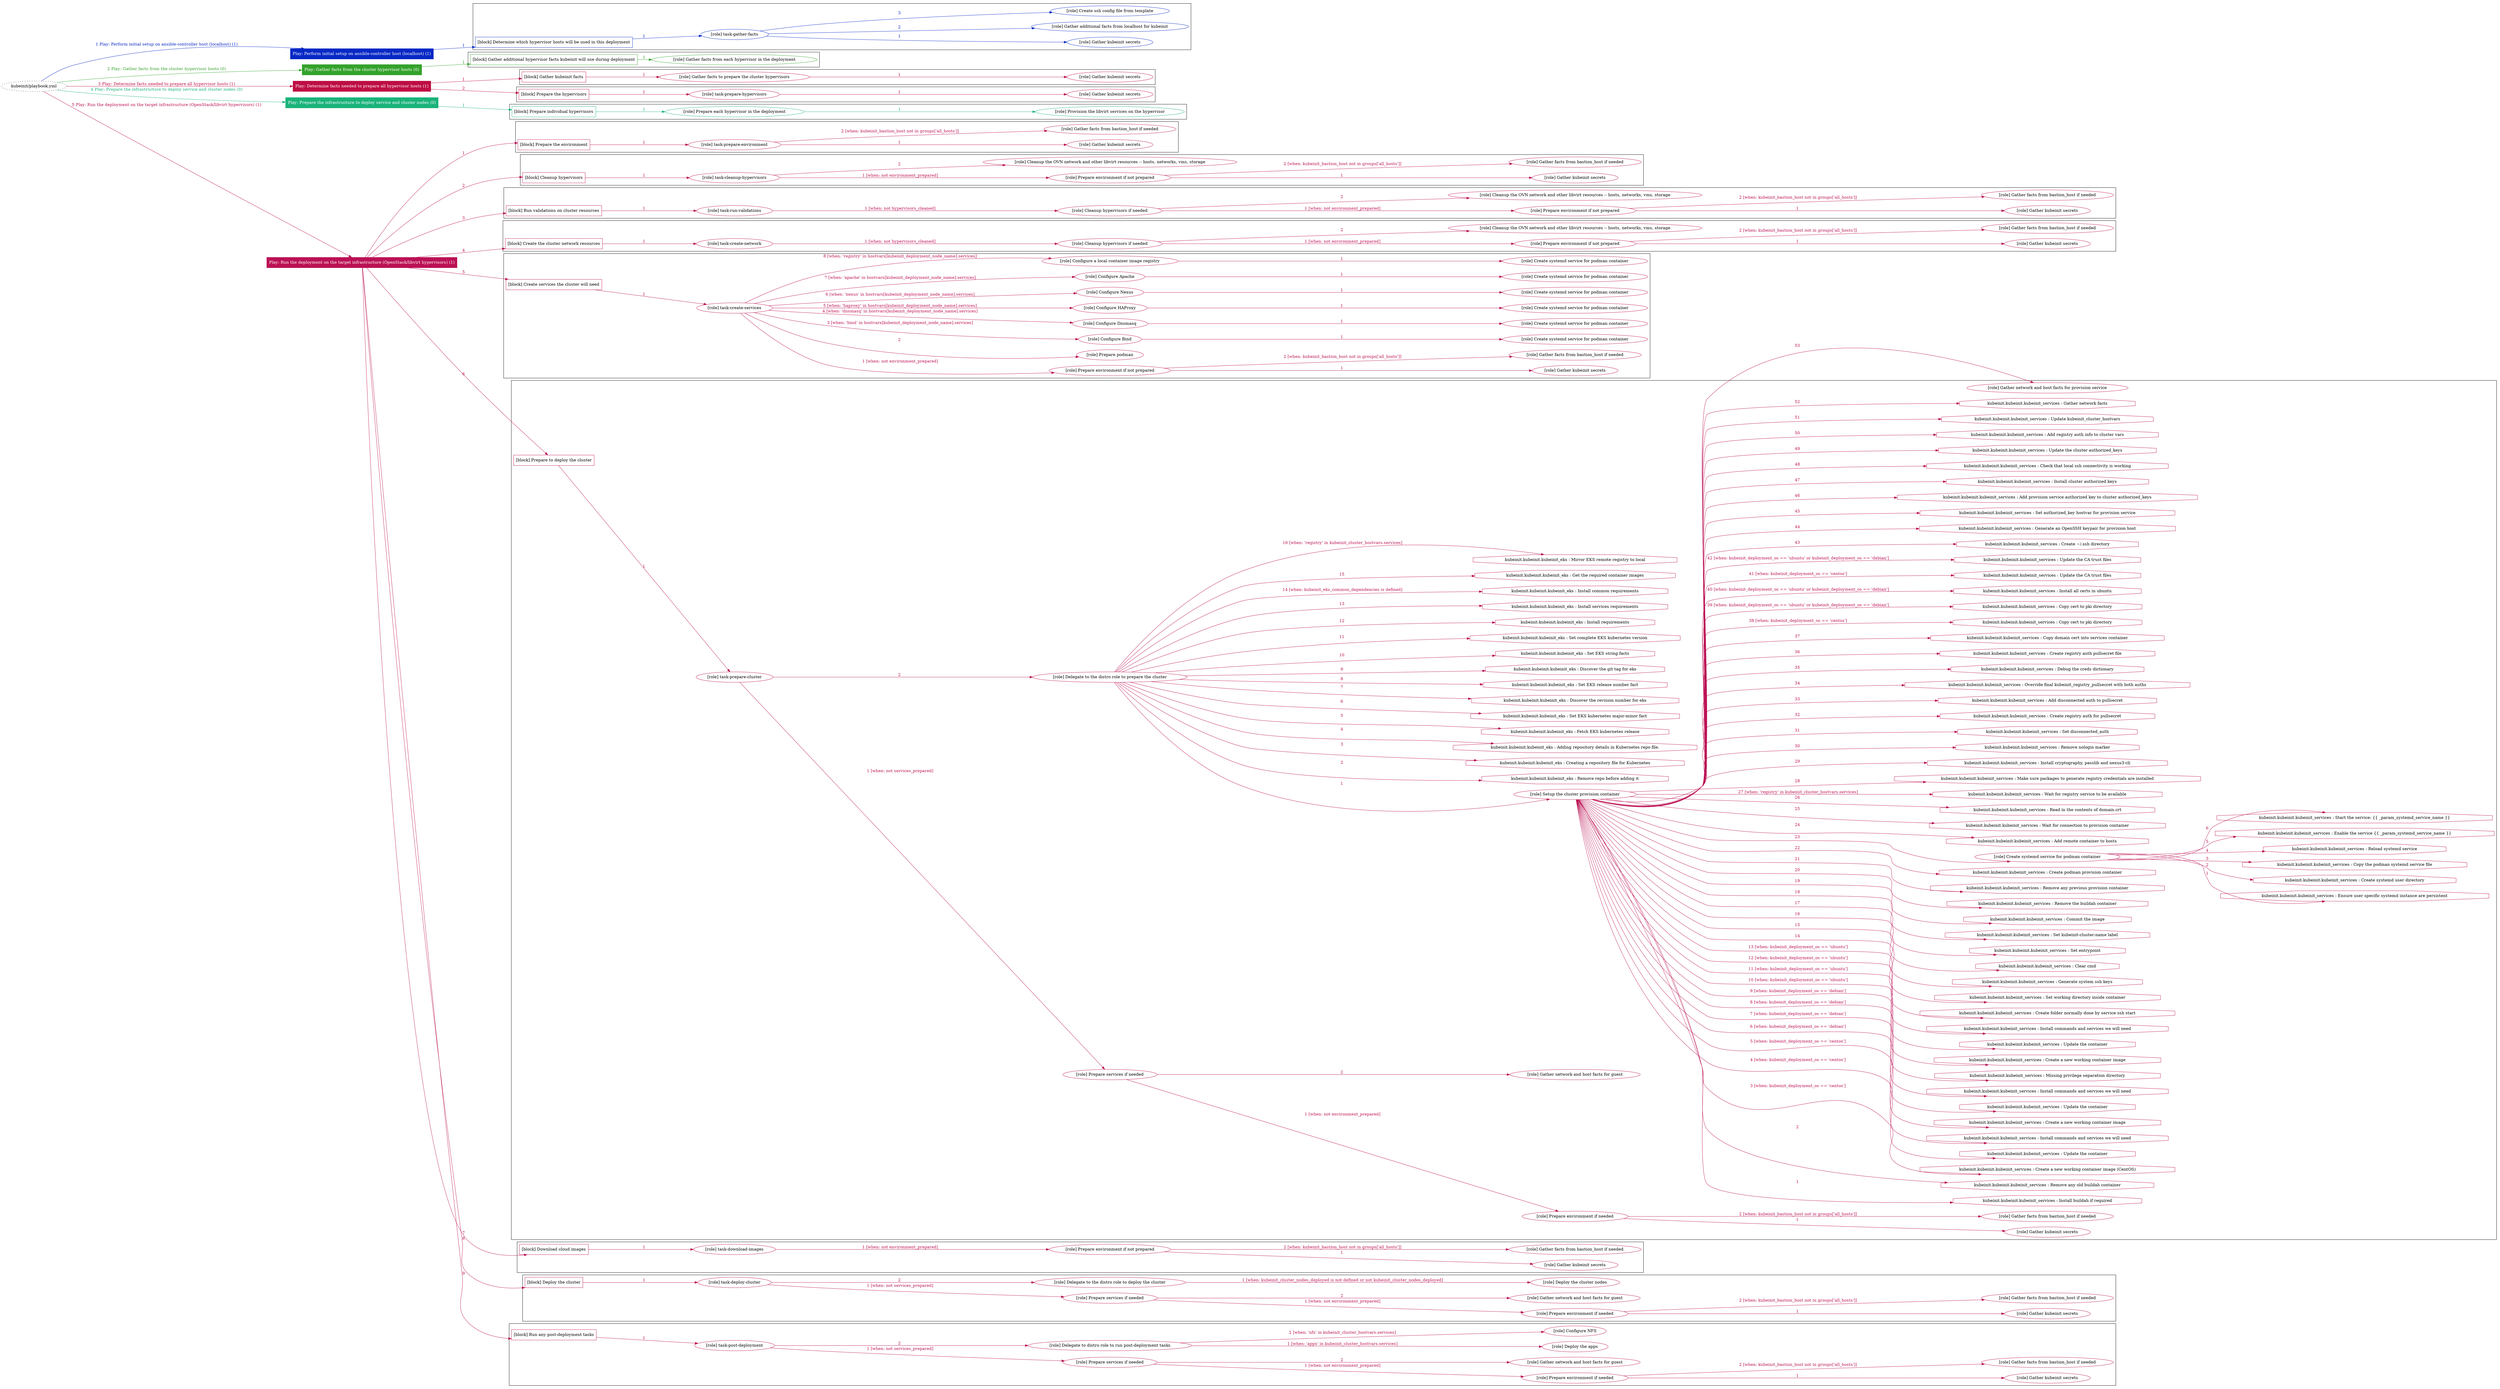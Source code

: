 digraph {
	graph [concentrate=true ordering=in rankdir=LR ratio=fill]
	edge [esep=5 sep=10]
	"kubeinit/playbook.yml" [URL="/home/runner/work/kubeinit/kubeinit/kubeinit/playbook.yml" id=playbook_b431522a style=dotted]
	"kubeinit/playbook.yml" -> play_71ab6dea [label="1 Play: Perform initial setup on ansible-controller host (localhost) (1)" color="#0728c5" fontcolor="#0728c5" id=edge_play_71ab6dea labeltooltip="1 Play: Perform initial setup on ansible-controller host (localhost) (1)" tooltip="1 Play: Perform initial setup on ansible-controller host (localhost) (1)"]
	subgraph "Play: Perform initial setup on ansible-controller host (localhost) (1)" {
		play_71ab6dea [label="Play: Perform initial setup on ansible-controller host (localhost) (1)" URL="/home/runner/work/kubeinit/kubeinit/kubeinit/playbook.yml" color="#0728c5" fontcolor="#ffffff" id=play_71ab6dea shape=box style=filled tooltip=localhost]
		play_71ab6dea -> block_15814f3e [label=1 color="#0728c5" fontcolor="#0728c5" id=edge_block_15814f3e labeltooltip=1 tooltip=1]
		subgraph cluster_block_15814f3e {
			block_15814f3e [label="[block] Determine which hypervisor hosts will be used in this deployment" URL="/home/runner/work/kubeinit/kubeinit/kubeinit/playbook.yml" color="#0728c5" id=block_15814f3e labeltooltip="Determine which hypervisor hosts will be used in this deployment" shape=box tooltip="Determine which hypervisor hosts will be used in this deployment"]
			block_15814f3e -> role_0b244e33 [label="1 " color="#0728c5" fontcolor="#0728c5" id=edge_role_0b244e33 labeltooltip="1 " tooltip="1 "]
			subgraph "task-gather-facts" {
				role_0b244e33 [label="[role] task-gather-facts" URL="/home/runner/work/kubeinit/kubeinit/kubeinit/playbook.yml" color="#0728c5" id=role_0b244e33 tooltip="task-gather-facts"]
				role_0b244e33 -> role_feb24381 [label="1 " color="#0728c5" fontcolor="#0728c5" id=edge_role_feb24381 labeltooltip="1 " tooltip="1 "]
				subgraph "Gather kubeinit secrets" {
					role_feb24381 [label="[role] Gather kubeinit secrets" URL="/home/runner/.ansible/collections/ansible_collections/kubeinit/kubeinit/roles/kubeinit_prepare/tasks/build_hypervisors_group.yml" color="#0728c5" id=role_feb24381 tooltip="Gather kubeinit secrets"]
				}
				role_0b244e33 -> role_4801e996 [label="2 " color="#0728c5" fontcolor="#0728c5" id=edge_role_4801e996 labeltooltip="2 " tooltip="2 "]
				subgraph "Gather additional facts from localhost for kubeinit" {
					role_4801e996 [label="[role] Gather additional facts from localhost for kubeinit" URL="/home/runner/.ansible/collections/ansible_collections/kubeinit/kubeinit/roles/kubeinit_prepare/tasks/build_hypervisors_group.yml" color="#0728c5" id=role_4801e996 tooltip="Gather additional facts from localhost for kubeinit"]
				}
				role_0b244e33 -> role_3846a3a7 [label="3 " color="#0728c5" fontcolor="#0728c5" id=edge_role_3846a3a7 labeltooltip="3 " tooltip="3 "]
				subgraph "Create ssh config file from template" {
					role_3846a3a7 [label="[role] Create ssh config file from template" URL="/home/runner/.ansible/collections/ansible_collections/kubeinit/kubeinit/roles/kubeinit_prepare/tasks/build_hypervisors_group.yml" color="#0728c5" id=role_3846a3a7 tooltip="Create ssh config file from template"]
				}
			}
		}
	}
	"kubeinit/playbook.yml" -> play_d6da05b9 [label="2 Play: Gather facts from the cluster hypervisor hosts (0)" color="#33a22a" fontcolor="#33a22a" id=edge_play_d6da05b9 labeltooltip="2 Play: Gather facts from the cluster hypervisor hosts (0)" tooltip="2 Play: Gather facts from the cluster hypervisor hosts (0)"]
	subgraph "Play: Gather facts from the cluster hypervisor hosts (0)" {
		play_d6da05b9 [label="Play: Gather facts from the cluster hypervisor hosts (0)" URL="/home/runner/work/kubeinit/kubeinit/kubeinit/playbook.yml" color="#33a22a" fontcolor="#ffffff" id=play_d6da05b9 shape=box style=filled tooltip="Play: Gather facts from the cluster hypervisor hosts (0)"]
		play_d6da05b9 -> block_e0243b76 [label=1 color="#33a22a" fontcolor="#33a22a" id=edge_block_e0243b76 labeltooltip=1 tooltip=1]
		subgraph cluster_block_e0243b76 {
			block_e0243b76 [label="[block] Gather additional hypervisor facts kubeinit will use during deployment" URL="/home/runner/work/kubeinit/kubeinit/kubeinit/playbook.yml" color="#33a22a" id=block_e0243b76 labeltooltip="Gather additional hypervisor facts kubeinit will use during deployment" shape=box tooltip="Gather additional hypervisor facts kubeinit will use during deployment"]
			block_e0243b76 -> role_e054c398 [label="1 " color="#33a22a" fontcolor="#33a22a" id=edge_role_e054c398 labeltooltip="1 " tooltip="1 "]
			subgraph "Gather facts from each hypervisor in the deployment" {
				role_e054c398 [label="[role] Gather facts from each hypervisor in the deployment" URL="/home/runner/work/kubeinit/kubeinit/kubeinit/playbook.yml" color="#33a22a" id=role_e054c398 tooltip="Gather facts from each hypervisor in the deployment"]
			}
		}
	}
	"kubeinit/playbook.yml" -> play_82a8fc10 [label="3 Play: Determine facts needed to prepare all hypervisor hosts (1)" color="#be0e43" fontcolor="#be0e43" id=edge_play_82a8fc10 labeltooltip="3 Play: Determine facts needed to prepare all hypervisor hosts (1)" tooltip="3 Play: Determine facts needed to prepare all hypervisor hosts (1)"]
	subgraph "Play: Determine facts needed to prepare all hypervisor hosts (1)" {
		play_82a8fc10 [label="Play: Determine facts needed to prepare all hypervisor hosts (1)" URL="/home/runner/work/kubeinit/kubeinit/kubeinit/playbook.yml" color="#be0e43" fontcolor="#ffffff" id=play_82a8fc10 shape=box style=filled tooltip=localhost]
		play_82a8fc10 -> block_fa168af0 [label=1 color="#be0e43" fontcolor="#be0e43" id=edge_block_fa168af0 labeltooltip=1 tooltip=1]
		subgraph cluster_block_fa168af0 {
			block_fa168af0 [label="[block] Gather kubeinit facts" URL="/home/runner/work/kubeinit/kubeinit/kubeinit/playbook.yml" color="#be0e43" id=block_fa168af0 labeltooltip="Gather kubeinit facts" shape=box tooltip="Gather kubeinit facts"]
			block_fa168af0 -> role_93d34330 [label="1 " color="#be0e43" fontcolor="#be0e43" id=edge_role_93d34330 labeltooltip="1 " tooltip="1 "]
			subgraph "Gather facts to prepare the cluster hypervisors" {
				role_93d34330 [label="[role] Gather facts to prepare the cluster hypervisors" URL="/home/runner/work/kubeinit/kubeinit/kubeinit/playbook.yml" color="#be0e43" id=role_93d34330 tooltip="Gather facts to prepare the cluster hypervisors"]
				role_93d34330 -> role_daf4963b [label="1 " color="#be0e43" fontcolor="#be0e43" id=edge_role_daf4963b labeltooltip="1 " tooltip="1 "]
				subgraph "Gather kubeinit secrets" {
					role_daf4963b [label="[role] Gather kubeinit secrets" URL="/home/runner/.ansible/collections/ansible_collections/kubeinit/kubeinit/roles/kubeinit_prepare/tasks/gather_kubeinit_facts.yml" color="#be0e43" id=role_daf4963b tooltip="Gather kubeinit secrets"]
				}
			}
		}
		play_82a8fc10 -> block_6c472416 [label=2 color="#be0e43" fontcolor="#be0e43" id=edge_block_6c472416 labeltooltip=2 tooltip=2]
		subgraph cluster_block_6c472416 {
			block_6c472416 [label="[block] Prepare the hypervisors" URL="/home/runner/work/kubeinit/kubeinit/kubeinit/playbook.yml" color="#be0e43" id=block_6c472416 labeltooltip="Prepare the hypervisors" shape=box tooltip="Prepare the hypervisors"]
			block_6c472416 -> role_2bfb80f2 [label="1 " color="#be0e43" fontcolor="#be0e43" id=edge_role_2bfb80f2 labeltooltip="1 " tooltip="1 "]
			subgraph "task-prepare-hypervisors" {
				role_2bfb80f2 [label="[role] task-prepare-hypervisors" URL="/home/runner/work/kubeinit/kubeinit/kubeinit/playbook.yml" color="#be0e43" id=role_2bfb80f2 tooltip="task-prepare-hypervisors"]
				role_2bfb80f2 -> role_112926ec [label="1 " color="#be0e43" fontcolor="#be0e43" id=edge_role_112926ec labeltooltip="1 " tooltip="1 "]
				subgraph "Gather kubeinit secrets" {
					role_112926ec [label="[role] Gather kubeinit secrets" URL="/home/runner/.ansible/collections/ansible_collections/kubeinit/kubeinit/roles/kubeinit_prepare/tasks/gather_kubeinit_facts.yml" color="#be0e43" id=role_112926ec tooltip="Gather kubeinit secrets"]
				}
			}
		}
	}
	"kubeinit/playbook.yml" -> play_43f40d54 [label="4 Play: Prepare the infrastructure to deploy service and cluster nodes (0)" color="#19b379" fontcolor="#19b379" id=edge_play_43f40d54 labeltooltip="4 Play: Prepare the infrastructure to deploy service and cluster nodes (0)" tooltip="4 Play: Prepare the infrastructure to deploy service and cluster nodes (0)"]
	subgraph "Play: Prepare the infrastructure to deploy service and cluster nodes (0)" {
		play_43f40d54 [label="Play: Prepare the infrastructure to deploy service and cluster nodes (0)" URL="/home/runner/work/kubeinit/kubeinit/kubeinit/playbook.yml" color="#19b379" fontcolor="#ffffff" id=play_43f40d54 shape=box style=filled tooltip="Play: Prepare the infrastructure to deploy service and cluster nodes (0)"]
		play_43f40d54 -> block_a39b654d [label=1 color="#19b379" fontcolor="#19b379" id=edge_block_a39b654d labeltooltip=1 tooltip=1]
		subgraph cluster_block_a39b654d {
			block_a39b654d [label="[block] Prepare individual hypervisors" URL="/home/runner/work/kubeinit/kubeinit/kubeinit/playbook.yml" color="#19b379" id=block_a39b654d labeltooltip="Prepare individual hypervisors" shape=box tooltip="Prepare individual hypervisors"]
			block_a39b654d -> role_598ac24d [label="1 " color="#19b379" fontcolor="#19b379" id=edge_role_598ac24d labeltooltip="1 " tooltip="1 "]
			subgraph "Prepare each hypervisor in the deployment" {
				role_598ac24d [label="[role] Prepare each hypervisor in the deployment" URL="/home/runner/work/kubeinit/kubeinit/kubeinit/playbook.yml" color="#19b379" id=role_598ac24d tooltip="Prepare each hypervisor in the deployment"]
				role_598ac24d -> role_6d0aa701 [label="1 " color="#19b379" fontcolor="#19b379" id=edge_role_6d0aa701 labeltooltip="1 " tooltip="1 "]
				subgraph "Provision the libvirt services on the hypervisor" {
					role_6d0aa701 [label="[role] Provision the libvirt services on the hypervisor" URL="/home/runner/.ansible/collections/ansible_collections/kubeinit/kubeinit/roles/kubeinit_prepare/tasks/prepare_hypervisor.yml" color="#19b379" id=role_6d0aa701 tooltip="Provision the libvirt services on the hypervisor"]
				}
			}
		}
	}
	"kubeinit/playbook.yml" -> play_2a163650 [label="5 Play: Run the deployment on the target infrastructure (OpenStack/libvirt hypervisors) (1)" color="#bb1154" fontcolor="#bb1154" id=edge_play_2a163650 labeltooltip="5 Play: Run the deployment on the target infrastructure (OpenStack/libvirt hypervisors) (1)" tooltip="5 Play: Run the deployment on the target infrastructure (OpenStack/libvirt hypervisors) (1)"]
	subgraph "Play: Run the deployment on the target infrastructure (OpenStack/libvirt hypervisors) (1)" {
		play_2a163650 [label="Play: Run the deployment on the target infrastructure (OpenStack/libvirt hypervisors) (1)" URL="/home/runner/work/kubeinit/kubeinit/kubeinit/playbook.yml" color="#bb1154" fontcolor="#ffffff" id=play_2a163650 shape=box style=filled tooltip=localhost]
		play_2a163650 -> block_930e531b [label=1 color="#bb1154" fontcolor="#bb1154" id=edge_block_930e531b labeltooltip=1 tooltip=1]
		subgraph cluster_block_930e531b {
			block_930e531b [label="[block] Prepare the environment" URL="/home/runner/work/kubeinit/kubeinit/kubeinit/playbook.yml" color="#bb1154" id=block_930e531b labeltooltip="Prepare the environment" shape=box tooltip="Prepare the environment"]
			block_930e531b -> role_1eb3b757 [label="1 " color="#bb1154" fontcolor="#bb1154" id=edge_role_1eb3b757 labeltooltip="1 " tooltip="1 "]
			subgraph "task-prepare-environment" {
				role_1eb3b757 [label="[role] task-prepare-environment" URL="/home/runner/work/kubeinit/kubeinit/kubeinit/playbook.yml" color="#bb1154" id=role_1eb3b757 tooltip="task-prepare-environment"]
				role_1eb3b757 -> role_a325c7b7 [label="1 " color="#bb1154" fontcolor="#bb1154" id=edge_role_a325c7b7 labeltooltip="1 " tooltip="1 "]
				subgraph "Gather kubeinit secrets" {
					role_a325c7b7 [label="[role] Gather kubeinit secrets" URL="/home/runner/.ansible/collections/ansible_collections/kubeinit/kubeinit/roles/kubeinit_prepare/tasks/gather_kubeinit_facts.yml" color="#bb1154" id=role_a325c7b7 tooltip="Gather kubeinit secrets"]
				}
				role_1eb3b757 -> role_9599cc59 [label="2 [when: kubeinit_bastion_host not in groups['all_hosts']]" color="#bb1154" fontcolor="#bb1154" id=edge_role_9599cc59 labeltooltip="2 [when: kubeinit_bastion_host not in groups['all_hosts']]" tooltip="2 [when: kubeinit_bastion_host not in groups['all_hosts']]"]
				subgraph "Gather facts from bastion_host if needed" {
					role_9599cc59 [label="[role] Gather facts from bastion_host if needed" URL="/home/runner/.ansible/collections/ansible_collections/kubeinit/kubeinit/roles/kubeinit_prepare/tasks/main.yml" color="#bb1154" id=role_9599cc59 tooltip="Gather facts from bastion_host if needed"]
				}
			}
		}
		play_2a163650 -> block_d61e9a45 [label=2 color="#bb1154" fontcolor="#bb1154" id=edge_block_d61e9a45 labeltooltip=2 tooltip=2]
		subgraph cluster_block_d61e9a45 {
			block_d61e9a45 [label="[block] Cleanup hypervisors" URL="/home/runner/work/kubeinit/kubeinit/kubeinit/playbook.yml" color="#bb1154" id=block_d61e9a45 labeltooltip="Cleanup hypervisors" shape=box tooltip="Cleanup hypervisors"]
			block_d61e9a45 -> role_c5db1f49 [label="1 " color="#bb1154" fontcolor="#bb1154" id=edge_role_c5db1f49 labeltooltip="1 " tooltip="1 "]
			subgraph "task-cleanup-hypervisors" {
				role_c5db1f49 [label="[role] task-cleanup-hypervisors" URL="/home/runner/work/kubeinit/kubeinit/kubeinit/playbook.yml" color="#bb1154" id=role_c5db1f49 tooltip="task-cleanup-hypervisors"]
				role_c5db1f49 -> role_7090cf77 [label="1 [when: not environment_prepared]" color="#bb1154" fontcolor="#bb1154" id=edge_role_7090cf77 labeltooltip="1 [when: not environment_prepared]" tooltip="1 [when: not environment_prepared]"]
				subgraph "Prepare environment if not prepared" {
					role_7090cf77 [label="[role] Prepare environment if not prepared" URL="/home/runner/.ansible/collections/ansible_collections/kubeinit/kubeinit/roles/kubeinit_libvirt/tasks/cleanup_hypervisors.yml" color="#bb1154" id=role_7090cf77 tooltip="Prepare environment if not prepared"]
					role_7090cf77 -> role_bb34e8d8 [label="1 " color="#bb1154" fontcolor="#bb1154" id=edge_role_bb34e8d8 labeltooltip="1 " tooltip="1 "]
					subgraph "Gather kubeinit secrets" {
						role_bb34e8d8 [label="[role] Gather kubeinit secrets" URL="/home/runner/.ansible/collections/ansible_collections/kubeinit/kubeinit/roles/kubeinit_prepare/tasks/gather_kubeinit_facts.yml" color="#bb1154" id=role_bb34e8d8 tooltip="Gather kubeinit secrets"]
					}
					role_7090cf77 -> role_de513e82 [label="2 [when: kubeinit_bastion_host not in groups['all_hosts']]" color="#bb1154" fontcolor="#bb1154" id=edge_role_de513e82 labeltooltip="2 [when: kubeinit_bastion_host not in groups['all_hosts']]" tooltip="2 [when: kubeinit_bastion_host not in groups['all_hosts']]"]
					subgraph "Gather facts from bastion_host if needed" {
						role_de513e82 [label="[role] Gather facts from bastion_host if needed" URL="/home/runner/.ansible/collections/ansible_collections/kubeinit/kubeinit/roles/kubeinit_prepare/tasks/main.yml" color="#bb1154" id=role_de513e82 tooltip="Gather facts from bastion_host if needed"]
					}
				}
				role_c5db1f49 -> role_e813112c [label="2 " color="#bb1154" fontcolor="#bb1154" id=edge_role_e813112c labeltooltip="2 " tooltip="2 "]
				subgraph "Cleanup the OVN network and other libvirt resources -- hosts, networks, vms, storage" {
					role_e813112c [label="[role] Cleanup the OVN network and other libvirt resources -- hosts, networks, vms, storage" URL="/home/runner/.ansible/collections/ansible_collections/kubeinit/kubeinit/roles/kubeinit_libvirt/tasks/cleanup_hypervisors.yml" color="#bb1154" id=role_e813112c tooltip="Cleanup the OVN network and other libvirt resources -- hosts, networks, vms, storage"]
				}
			}
		}
		play_2a163650 -> block_655b41c4 [label=3 color="#bb1154" fontcolor="#bb1154" id=edge_block_655b41c4 labeltooltip=3 tooltip=3]
		subgraph cluster_block_655b41c4 {
			block_655b41c4 [label="[block] Run validations on cluster resources" URL="/home/runner/work/kubeinit/kubeinit/kubeinit/playbook.yml" color="#bb1154" id=block_655b41c4 labeltooltip="Run validations on cluster resources" shape=box tooltip="Run validations on cluster resources"]
			block_655b41c4 -> role_669adf15 [label="1 " color="#bb1154" fontcolor="#bb1154" id=edge_role_669adf15 labeltooltip="1 " tooltip="1 "]
			subgraph "task-run-validations" {
				role_669adf15 [label="[role] task-run-validations" URL="/home/runner/work/kubeinit/kubeinit/kubeinit/playbook.yml" color="#bb1154" id=role_669adf15 tooltip="task-run-validations"]
				role_669adf15 -> role_e6eeb302 [label="1 [when: not hypervisors_cleaned]" color="#bb1154" fontcolor="#bb1154" id=edge_role_e6eeb302 labeltooltip="1 [when: not hypervisors_cleaned]" tooltip="1 [when: not hypervisors_cleaned]"]
				subgraph "Cleanup hypervisors if needed" {
					role_e6eeb302 [label="[role] Cleanup hypervisors if needed" URL="/home/runner/.ansible/collections/ansible_collections/kubeinit/kubeinit/roles/kubeinit_validations/tasks/main.yml" color="#bb1154" id=role_e6eeb302 tooltip="Cleanup hypervisors if needed"]
					role_e6eeb302 -> role_cfe034ab [label="1 [when: not environment_prepared]" color="#bb1154" fontcolor="#bb1154" id=edge_role_cfe034ab labeltooltip="1 [when: not environment_prepared]" tooltip="1 [when: not environment_prepared]"]
					subgraph "Prepare environment if not prepared" {
						role_cfe034ab [label="[role] Prepare environment if not prepared" URL="/home/runner/.ansible/collections/ansible_collections/kubeinit/kubeinit/roles/kubeinit_libvirt/tasks/cleanup_hypervisors.yml" color="#bb1154" id=role_cfe034ab tooltip="Prepare environment if not prepared"]
						role_cfe034ab -> role_5b54b089 [label="1 " color="#bb1154" fontcolor="#bb1154" id=edge_role_5b54b089 labeltooltip="1 " tooltip="1 "]
						subgraph "Gather kubeinit secrets" {
							role_5b54b089 [label="[role] Gather kubeinit secrets" URL="/home/runner/.ansible/collections/ansible_collections/kubeinit/kubeinit/roles/kubeinit_prepare/tasks/gather_kubeinit_facts.yml" color="#bb1154" id=role_5b54b089 tooltip="Gather kubeinit secrets"]
						}
						role_cfe034ab -> role_3f447b27 [label="2 [when: kubeinit_bastion_host not in groups['all_hosts']]" color="#bb1154" fontcolor="#bb1154" id=edge_role_3f447b27 labeltooltip="2 [when: kubeinit_bastion_host not in groups['all_hosts']]" tooltip="2 [when: kubeinit_bastion_host not in groups['all_hosts']]"]
						subgraph "Gather facts from bastion_host if needed" {
							role_3f447b27 [label="[role] Gather facts from bastion_host if needed" URL="/home/runner/.ansible/collections/ansible_collections/kubeinit/kubeinit/roles/kubeinit_prepare/tasks/main.yml" color="#bb1154" id=role_3f447b27 tooltip="Gather facts from bastion_host if needed"]
						}
					}
					role_e6eeb302 -> role_dc1efa07 [label="2 " color="#bb1154" fontcolor="#bb1154" id=edge_role_dc1efa07 labeltooltip="2 " tooltip="2 "]
					subgraph "Cleanup the OVN network and other libvirt resources -- hosts, networks, vms, storage" {
						role_dc1efa07 [label="[role] Cleanup the OVN network and other libvirt resources -- hosts, networks, vms, storage" URL="/home/runner/.ansible/collections/ansible_collections/kubeinit/kubeinit/roles/kubeinit_libvirt/tasks/cleanup_hypervisors.yml" color="#bb1154" id=role_dc1efa07 tooltip="Cleanup the OVN network and other libvirt resources -- hosts, networks, vms, storage"]
					}
				}
			}
		}
		play_2a163650 -> block_faa09c0d [label=4 color="#bb1154" fontcolor="#bb1154" id=edge_block_faa09c0d labeltooltip=4 tooltip=4]
		subgraph cluster_block_faa09c0d {
			block_faa09c0d [label="[block] Create the cluster network resources" URL="/home/runner/work/kubeinit/kubeinit/kubeinit/playbook.yml" color="#bb1154" id=block_faa09c0d labeltooltip="Create the cluster network resources" shape=box tooltip="Create the cluster network resources"]
			block_faa09c0d -> role_b27e50a2 [label="1 " color="#bb1154" fontcolor="#bb1154" id=edge_role_b27e50a2 labeltooltip="1 " tooltip="1 "]
			subgraph "task-create-network" {
				role_b27e50a2 [label="[role] task-create-network" URL="/home/runner/work/kubeinit/kubeinit/kubeinit/playbook.yml" color="#bb1154" id=role_b27e50a2 tooltip="task-create-network"]
				role_b27e50a2 -> role_dc0f2f34 [label="1 [when: not hypervisors_cleaned]" color="#bb1154" fontcolor="#bb1154" id=edge_role_dc0f2f34 labeltooltip="1 [when: not hypervisors_cleaned]" tooltip="1 [when: not hypervisors_cleaned]"]
				subgraph "Cleanup hypervisors if needed" {
					role_dc0f2f34 [label="[role] Cleanup hypervisors if needed" URL="/home/runner/.ansible/collections/ansible_collections/kubeinit/kubeinit/roles/kubeinit_libvirt/tasks/create_network.yml" color="#bb1154" id=role_dc0f2f34 tooltip="Cleanup hypervisors if needed"]
					role_dc0f2f34 -> role_1ef19990 [label="1 [when: not environment_prepared]" color="#bb1154" fontcolor="#bb1154" id=edge_role_1ef19990 labeltooltip="1 [when: not environment_prepared]" tooltip="1 [when: not environment_prepared]"]
					subgraph "Prepare environment if not prepared" {
						role_1ef19990 [label="[role] Prepare environment if not prepared" URL="/home/runner/.ansible/collections/ansible_collections/kubeinit/kubeinit/roles/kubeinit_libvirt/tasks/cleanup_hypervisors.yml" color="#bb1154" id=role_1ef19990 tooltip="Prepare environment if not prepared"]
						role_1ef19990 -> role_b54984cc [label="1 " color="#bb1154" fontcolor="#bb1154" id=edge_role_b54984cc labeltooltip="1 " tooltip="1 "]
						subgraph "Gather kubeinit secrets" {
							role_b54984cc [label="[role] Gather kubeinit secrets" URL="/home/runner/.ansible/collections/ansible_collections/kubeinit/kubeinit/roles/kubeinit_prepare/tasks/gather_kubeinit_facts.yml" color="#bb1154" id=role_b54984cc tooltip="Gather kubeinit secrets"]
						}
						role_1ef19990 -> role_64cb2195 [label="2 [when: kubeinit_bastion_host not in groups['all_hosts']]" color="#bb1154" fontcolor="#bb1154" id=edge_role_64cb2195 labeltooltip="2 [when: kubeinit_bastion_host not in groups['all_hosts']]" tooltip="2 [when: kubeinit_bastion_host not in groups['all_hosts']]"]
						subgraph "Gather facts from bastion_host if needed" {
							role_64cb2195 [label="[role] Gather facts from bastion_host if needed" URL="/home/runner/.ansible/collections/ansible_collections/kubeinit/kubeinit/roles/kubeinit_prepare/tasks/main.yml" color="#bb1154" id=role_64cb2195 tooltip="Gather facts from bastion_host if needed"]
						}
					}
					role_dc0f2f34 -> role_88436b70 [label="2 " color="#bb1154" fontcolor="#bb1154" id=edge_role_88436b70 labeltooltip="2 " tooltip="2 "]
					subgraph "Cleanup the OVN network and other libvirt resources -- hosts, networks, vms, storage" {
						role_88436b70 [label="[role] Cleanup the OVN network and other libvirt resources -- hosts, networks, vms, storage" URL="/home/runner/.ansible/collections/ansible_collections/kubeinit/kubeinit/roles/kubeinit_libvirt/tasks/cleanup_hypervisors.yml" color="#bb1154" id=role_88436b70 tooltip="Cleanup the OVN network and other libvirt resources -- hosts, networks, vms, storage"]
					}
				}
			}
		}
		play_2a163650 -> block_86b4c052 [label=5 color="#bb1154" fontcolor="#bb1154" id=edge_block_86b4c052 labeltooltip=5 tooltip=5]
		subgraph cluster_block_86b4c052 {
			block_86b4c052 [label="[block] Create services the cluster will need" URL="/home/runner/work/kubeinit/kubeinit/kubeinit/playbook.yml" color="#bb1154" id=block_86b4c052 labeltooltip="Create services the cluster will need" shape=box tooltip="Create services the cluster will need"]
			block_86b4c052 -> role_658bce73 [label="1 " color="#bb1154" fontcolor="#bb1154" id=edge_role_658bce73 labeltooltip="1 " tooltip="1 "]
			subgraph "task-create-services" {
				role_658bce73 [label="[role] task-create-services" URL="/home/runner/work/kubeinit/kubeinit/kubeinit/playbook.yml" color="#bb1154" id=role_658bce73 tooltip="task-create-services"]
				role_658bce73 -> role_14db3885 [label="1 [when: not environment_prepared]" color="#bb1154" fontcolor="#bb1154" id=edge_role_14db3885 labeltooltip="1 [when: not environment_prepared]" tooltip="1 [when: not environment_prepared]"]
				subgraph "Prepare environment if not prepared" {
					role_14db3885 [label="[role] Prepare environment if not prepared" URL="/home/runner/.ansible/collections/ansible_collections/kubeinit/kubeinit/roles/kubeinit_services/tasks/main.yml" color="#bb1154" id=role_14db3885 tooltip="Prepare environment if not prepared"]
					role_14db3885 -> role_db0ab81b [label="1 " color="#bb1154" fontcolor="#bb1154" id=edge_role_db0ab81b labeltooltip="1 " tooltip="1 "]
					subgraph "Gather kubeinit secrets" {
						role_db0ab81b [label="[role] Gather kubeinit secrets" URL="/home/runner/.ansible/collections/ansible_collections/kubeinit/kubeinit/roles/kubeinit_prepare/tasks/gather_kubeinit_facts.yml" color="#bb1154" id=role_db0ab81b tooltip="Gather kubeinit secrets"]
					}
					role_14db3885 -> role_aa27df4d [label="2 [when: kubeinit_bastion_host not in groups['all_hosts']]" color="#bb1154" fontcolor="#bb1154" id=edge_role_aa27df4d labeltooltip="2 [when: kubeinit_bastion_host not in groups['all_hosts']]" tooltip="2 [when: kubeinit_bastion_host not in groups['all_hosts']]"]
					subgraph "Gather facts from bastion_host if needed" {
						role_aa27df4d [label="[role] Gather facts from bastion_host if needed" URL="/home/runner/.ansible/collections/ansible_collections/kubeinit/kubeinit/roles/kubeinit_prepare/tasks/main.yml" color="#bb1154" id=role_aa27df4d tooltip="Gather facts from bastion_host if needed"]
					}
				}
				role_658bce73 -> role_a3fb934b [label="2 " color="#bb1154" fontcolor="#bb1154" id=edge_role_a3fb934b labeltooltip="2 " tooltip="2 "]
				subgraph "Prepare podman" {
					role_a3fb934b [label="[role] Prepare podman" URL="/home/runner/.ansible/collections/ansible_collections/kubeinit/kubeinit/roles/kubeinit_services/tasks/00_create_service_pod.yml" color="#bb1154" id=role_a3fb934b tooltip="Prepare podman"]
				}
				role_658bce73 -> role_f84dc75e [label="3 [when: 'bind' in hostvars[kubeinit_deployment_node_name].services]" color="#bb1154" fontcolor="#bb1154" id=edge_role_f84dc75e labeltooltip="3 [when: 'bind' in hostvars[kubeinit_deployment_node_name].services]" tooltip="3 [when: 'bind' in hostvars[kubeinit_deployment_node_name].services]"]
				subgraph "Configure Bind" {
					role_f84dc75e [label="[role] Configure Bind" URL="/home/runner/.ansible/collections/ansible_collections/kubeinit/kubeinit/roles/kubeinit_services/tasks/start_services_containers.yml" color="#bb1154" id=role_f84dc75e tooltip="Configure Bind"]
					role_f84dc75e -> role_9de76a99 [label="1 " color="#bb1154" fontcolor="#bb1154" id=edge_role_9de76a99 labeltooltip="1 " tooltip="1 "]
					subgraph "Create systemd service for podman container" {
						role_9de76a99 [label="[role] Create systemd service for podman container" URL="/home/runner/.ansible/collections/ansible_collections/kubeinit/kubeinit/roles/kubeinit_bind/tasks/main.yml" color="#bb1154" id=role_9de76a99 tooltip="Create systemd service for podman container"]
					}
				}
				role_658bce73 -> role_37bdeb48 [label="4 [when: 'dnsmasq' in hostvars[kubeinit_deployment_node_name].services]" color="#bb1154" fontcolor="#bb1154" id=edge_role_37bdeb48 labeltooltip="4 [when: 'dnsmasq' in hostvars[kubeinit_deployment_node_name].services]" tooltip="4 [when: 'dnsmasq' in hostvars[kubeinit_deployment_node_name].services]"]
				subgraph "Configure Dnsmasq" {
					role_37bdeb48 [label="[role] Configure Dnsmasq" URL="/home/runner/.ansible/collections/ansible_collections/kubeinit/kubeinit/roles/kubeinit_services/tasks/start_services_containers.yml" color="#bb1154" id=role_37bdeb48 tooltip="Configure Dnsmasq"]
					role_37bdeb48 -> role_a992365d [label="1 " color="#bb1154" fontcolor="#bb1154" id=edge_role_a992365d labeltooltip="1 " tooltip="1 "]
					subgraph "Create systemd service for podman container" {
						role_a992365d [label="[role] Create systemd service for podman container" URL="/home/runner/.ansible/collections/ansible_collections/kubeinit/kubeinit/roles/kubeinit_dnsmasq/tasks/main.yml" color="#bb1154" id=role_a992365d tooltip="Create systemd service for podman container"]
					}
				}
				role_658bce73 -> role_92ec602f [label="5 [when: 'haproxy' in hostvars[kubeinit_deployment_node_name].services]" color="#bb1154" fontcolor="#bb1154" id=edge_role_92ec602f labeltooltip="5 [when: 'haproxy' in hostvars[kubeinit_deployment_node_name].services]" tooltip="5 [when: 'haproxy' in hostvars[kubeinit_deployment_node_name].services]"]
				subgraph "Configure HAProxy" {
					role_92ec602f [label="[role] Configure HAProxy" URL="/home/runner/.ansible/collections/ansible_collections/kubeinit/kubeinit/roles/kubeinit_services/tasks/start_services_containers.yml" color="#bb1154" id=role_92ec602f tooltip="Configure HAProxy"]
					role_92ec602f -> role_b1a78d50 [label="1 " color="#bb1154" fontcolor="#bb1154" id=edge_role_b1a78d50 labeltooltip="1 " tooltip="1 "]
					subgraph "Create systemd service for podman container" {
						role_b1a78d50 [label="[role] Create systemd service for podman container" URL="/home/runner/.ansible/collections/ansible_collections/kubeinit/kubeinit/roles/kubeinit_haproxy/tasks/main.yml" color="#bb1154" id=role_b1a78d50 tooltip="Create systemd service for podman container"]
					}
				}
				role_658bce73 -> role_3bd05f12 [label="6 [when: 'nexus' in hostvars[kubeinit_deployment_node_name].services]" color="#bb1154" fontcolor="#bb1154" id=edge_role_3bd05f12 labeltooltip="6 [when: 'nexus' in hostvars[kubeinit_deployment_node_name].services]" tooltip="6 [when: 'nexus' in hostvars[kubeinit_deployment_node_name].services]"]
				subgraph "Configure Nexus" {
					role_3bd05f12 [label="[role] Configure Nexus" URL="/home/runner/.ansible/collections/ansible_collections/kubeinit/kubeinit/roles/kubeinit_services/tasks/start_services_containers.yml" color="#bb1154" id=role_3bd05f12 tooltip="Configure Nexus"]
					role_3bd05f12 -> role_2f24b34c [label="1 " color="#bb1154" fontcolor="#bb1154" id=edge_role_2f24b34c labeltooltip="1 " tooltip="1 "]
					subgraph "Create systemd service for podman container" {
						role_2f24b34c [label="[role] Create systemd service for podman container" URL="/home/runner/.ansible/collections/ansible_collections/kubeinit/kubeinit/roles/kubeinit_nexus/tasks/main.yml" color="#bb1154" id=role_2f24b34c tooltip="Create systemd service for podman container"]
					}
				}
				role_658bce73 -> role_09261ba4 [label="7 [when: 'apache' in hostvars[kubeinit_deployment_node_name].services]" color="#bb1154" fontcolor="#bb1154" id=edge_role_09261ba4 labeltooltip="7 [when: 'apache' in hostvars[kubeinit_deployment_node_name].services]" tooltip="7 [when: 'apache' in hostvars[kubeinit_deployment_node_name].services]"]
				subgraph "Configure Apache" {
					role_09261ba4 [label="[role] Configure Apache" URL="/home/runner/.ansible/collections/ansible_collections/kubeinit/kubeinit/roles/kubeinit_services/tasks/start_services_containers.yml" color="#bb1154" id=role_09261ba4 tooltip="Configure Apache"]
					role_09261ba4 -> role_a103bf40 [label="1 " color="#bb1154" fontcolor="#bb1154" id=edge_role_a103bf40 labeltooltip="1 " tooltip="1 "]
					subgraph "Create systemd service for podman container" {
						role_a103bf40 [label="[role] Create systemd service for podman container" URL="/home/runner/.ansible/collections/ansible_collections/kubeinit/kubeinit/roles/kubeinit_apache/tasks/main.yml" color="#bb1154" id=role_a103bf40 tooltip="Create systemd service for podman container"]
					}
				}
				role_658bce73 -> role_6024764c [label="8 [when: 'registry' in hostvars[kubeinit_deployment_node_name].services]" color="#bb1154" fontcolor="#bb1154" id=edge_role_6024764c labeltooltip="8 [when: 'registry' in hostvars[kubeinit_deployment_node_name].services]" tooltip="8 [when: 'registry' in hostvars[kubeinit_deployment_node_name].services]"]
				subgraph "Configure a local container image registry" {
					role_6024764c [label="[role] Configure a local container image registry" URL="/home/runner/.ansible/collections/ansible_collections/kubeinit/kubeinit/roles/kubeinit_services/tasks/start_services_containers.yml" color="#bb1154" id=role_6024764c tooltip="Configure a local container image registry"]
					role_6024764c -> role_3835a397 [label="1 " color="#bb1154" fontcolor="#bb1154" id=edge_role_3835a397 labeltooltip="1 " tooltip="1 "]
					subgraph "Create systemd service for podman container" {
						role_3835a397 [label="[role] Create systemd service for podman container" URL="/home/runner/.ansible/collections/ansible_collections/kubeinit/kubeinit/roles/kubeinit_registry/tasks/main.yml" color="#bb1154" id=role_3835a397 tooltip="Create systemd service for podman container"]
					}
				}
			}
		}
		play_2a163650 -> block_44771ad1 [label=6 color="#bb1154" fontcolor="#bb1154" id=edge_block_44771ad1 labeltooltip=6 tooltip=6]
		subgraph cluster_block_44771ad1 {
			block_44771ad1 [label="[block] Prepare to deploy the cluster" URL="/home/runner/work/kubeinit/kubeinit/kubeinit/playbook.yml" color="#bb1154" id=block_44771ad1 labeltooltip="Prepare to deploy the cluster" shape=box tooltip="Prepare to deploy the cluster"]
			block_44771ad1 -> role_2140cb06 [label="1 " color="#bb1154" fontcolor="#bb1154" id=edge_role_2140cb06 labeltooltip="1 " tooltip="1 "]
			subgraph "task-prepare-cluster" {
				role_2140cb06 [label="[role] task-prepare-cluster" URL="/home/runner/work/kubeinit/kubeinit/kubeinit/playbook.yml" color="#bb1154" id=role_2140cb06 tooltip="task-prepare-cluster"]
				role_2140cb06 -> role_aa9225ba [label="1 [when: not services_prepared]" color="#bb1154" fontcolor="#bb1154" id=edge_role_aa9225ba labeltooltip="1 [when: not services_prepared]" tooltip="1 [when: not services_prepared]"]
				subgraph "Prepare services if needed" {
					role_aa9225ba [label="[role] Prepare services if needed" URL="/home/runner/.ansible/collections/ansible_collections/kubeinit/kubeinit/roles/kubeinit_prepare/tasks/prepare_cluster.yml" color="#bb1154" id=role_aa9225ba tooltip="Prepare services if needed"]
					role_aa9225ba -> role_e2b0300b [label="1 [when: not environment_prepared]" color="#bb1154" fontcolor="#bb1154" id=edge_role_e2b0300b labeltooltip="1 [when: not environment_prepared]" tooltip="1 [when: not environment_prepared]"]
					subgraph "Prepare environment if needed" {
						role_e2b0300b [label="[role] Prepare environment if needed" URL="/home/runner/.ansible/collections/ansible_collections/kubeinit/kubeinit/roles/kubeinit_services/tasks/prepare_services.yml" color="#bb1154" id=role_e2b0300b tooltip="Prepare environment if needed"]
						role_e2b0300b -> role_8390fa37 [label="1 " color="#bb1154" fontcolor="#bb1154" id=edge_role_8390fa37 labeltooltip="1 " tooltip="1 "]
						subgraph "Gather kubeinit secrets" {
							role_8390fa37 [label="[role] Gather kubeinit secrets" URL="/home/runner/.ansible/collections/ansible_collections/kubeinit/kubeinit/roles/kubeinit_prepare/tasks/gather_kubeinit_facts.yml" color="#bb1154" id=role_8390fa37 tooltip="Gather kubeinit secrets"]
						}
						role_e2b0300b -> role_f053ef74 [label="2 [when: kubeinit_bastion_host not in groups['all_hosts']]" color="#bb1154" fontcolor="#bb1154" id=edge_role_f053ef74 labeltooltip="2 [when: kubeinit_bastion_host not in groups['all_hosts']]" tooltip="2 [when: kubeinit_bastion_host not in groups['all_hosts']]"]
						subgraph "Gather facts from bastion_host if needed" {
							role_f053ef74 [label="[role] Gather facts from bastion_host if needed" URL="/home/runner/.ansible/collections/ansible_collections/kubeinit/kubeinit/roles/kubeinit_prepare/tasks/main.yml" color="#bb1154" id=role_f053ef74 tooltip="Gather facts from bastion_host if needed"]
						}
					}
					role_aa9225ba -> role_2911b8da [label="2 " color="#bb1154" fontcolor="#bb1154" id=edge_role_2911b8da labeltooltip="2 " tooltip="2 "]
					subgraph "Gather network and host facts for guest" {
						role_2911b8da [label="[role] Gather network and host facts for guest" URL="/home/runner/.ansible/collections/ansible_collections/kubeinit/kubeinit/roles/kubeinit_services/tasks/prepare_services.yml" color="#bb1154" id=role_2911b8da tooltip="Gather network and host facts for guest"]
					}
				}
				role_2140cb06 -> role_0fbc23d6 [label="2 " color="#bb1154" fontcolor="#bb1154" id=edge_role_0fbc23d6 labeltooltip="2 " tooltip="2 "]
				subgraph "Delegate to the distro role to prepare the cluster" {
					role_0fbc23d6 [label="[role] Delegate to the distro role to prepare the cluster" URL="/home/runner/.ansible/collections/ansible_collections/kubeinit/kubeinit/roles/kubeinit_prepare/tasks/prepare_cluster.yml" color="#bb1154" id=role_0fbc23d6 tooltip="Delegate to the distro role to prepare the cluster"]
					role_0fbc23d6 -> role_1256e2a1 [label="1 " color="#bb1154" fontcolor="#bb1154" id=edge_role_1256e2a1 labeltooltip="1 " tooltip="1 "]
					subgraph "Setup the cluster provision container" {
						role_1256e2a1 [label="[role] Setup the cluster provision container" URL="/home/runner/.ansible/collections/ansible_collections/kubeinit/kubeinit/roles/kubeinit_eks/tasks/prepare_cluster.yml" color="#bb1154" id=role_1256e2a1 tooltip="Setup the cluster provision container"]
						task_769a38aa [label="kubeinit.kubeinit.kubeinit_services : Install buildah if required" URL="/home/runner/.ansible/collections/ansible_collections/kubeinit/kubeinit/roles/kubeinit_services/tasks/create_provision_container.yml" color="#bb1154" id=task_769a38aa shape=octagon tooltip="kubeinit.kubeinit.kubeinit_services : Install buildah if required"]
						role_1256e2a1 -> task_769a38aa [label="1 " color="#bb1154" fontcolor="#bb1154" id=edge_task_769a38aa labeltooltip="1 " tooltip="1 "]
						task_3e39b122 [label="kubeinit.kubeinit.kubeinit_services : Remove any old buildah container" URL="/home/runner/.ansible/collections/ansible_collections/kubeinit/kubeinit/roles/kubeinit_services/tasks/create_provision_container.yml" color="#bb1154" id=task_3e39b122 shape=octagon tooltip="kubeinit.kubeinit.kubeinit_services : Remove any old buildah container"]
						role_1256e2a1 -> task_3e39b122 [label="2 " color="#bb1154" fontcolor="#bb1154" id=edge_task_3e39b122 labeltooltip="2 " tooltip="2 "]
						task_a1db3f83 [label="kubeinit.kubeinit.kubeinit_services : Create a new working container image (CentOS)" URL="/home/runner/.ansible/collections/ansible_collections/kubeinit/kubeinit/roles/kubeinit_services/tasks/create_provision_container.yml" color="#bb1154" id=task_a1db3f83 shape=octagon tooltip="kubeinit.kubeinit.kubeinit_services : Create a new working container image (CentOS)"]
						role_1256e2a1 -> task_a1db3f83 [label="3 [when: kubeinit_deployment_os == 'centos']" color="#bb1154" fontcolor="#bb1154" id=edge_task_a1db3f83 labeltooltip="3 [when: kubeinit_deployment_os == 'centos']" tooltip="3 [when: kubeinit_deployment_os == 'centos']"]
						task_e053373b [label="kubeinit.kubeinit.kubeinit_services : Update the container" URL="/home/runner/.ansible/collections/ansible_collections/kubeinit/kubeinit/roles/kubeinit_services/tasks/create_provision_container.yml" color="#bb1154" id=task_e053373b shape=octagon tooltip="kubeinit.kubeinit.kubeinit_services : Update the container"]
						role_1256e2a1 -> task_e053373b [label="4 [when: kubeinit_deployment_os == 'centos']" color="#bb1154" fontcolor="#bb1154" id=edge_task_e053373b labeltooltip="4 [when: kubeinit_deployment_os == 'centos']" tooltip="4 [when: kubeinit_deployment_os == 'centos']"]
						task_0a147412 [label="kubeinit.kubeinit.kubeinit_services : Install commands and services we will need" URL="/home/runner/.ansible/collections/ansible_collections/kubeinit/kubeinit/roles/kubeinit_services/tasks/create_provision_container.yml" color="#bb1154" id=task_0a147412 shape=octagon tooltip="kubeinit.kubeinit.kubeinit_services : Install commands and services we will need"]
						role_1256e2a1 -> task_0a147412 [label="5 [when: kubeinit_deployment_os == 'centos']" color="#bb1154" fontcolor="#bb1154" id=edge_task_0a147412 labeltooltip="5 [when: kubeinit_deployment_os == 'centos']" tooltip="5 [when: kubeinit_deployment_os == 'centos']"]
						task_20adba3d [label="kubeinit.kubeinit.kubeinit_services : Create a new working container image" URL="/home/runner/.ansible/collections/ansible_collections/kubeinit/kubeinit/roles/kubeinit_services/tasks/create_provision_container.yml" color="#bb1154" id=task_20adba3d shape=octagon tooltip="kubeinit.kubeinit.kubeinit_services : Create a new working container image"]
						role_1256e2a1 -> task_20adba3d [label="6 [when: kubeinit_deployment_os == 'debian']" color="#bb1154" fontcolor="#bb1154" id=edge_task_20adba3d labeltooltip="6 [when: kubeinit_deployment_os == 'debian']" tooltip="6 [when: kubeinit_deployment_os == 'debian']"]
						task_5d905994 [label="kubeinit.kubeinit.kubeinit_services : Update the container" URL="/home/runner/.ansible/collections/ansible_collections/kubeinit/kubeinit/roles/kubeinit_services/tasks/create_provision_container.yml" color="#bb1154" id=task_5d905994 shape=octagon tooltip="kubeinit.kubeinit.kubeinit_services : Update the container"]
						role_1256e2a1 -> task_5d905994 [label="7 [when: kubeinit_deployment_os == 'debian']" color="#bb1154" fontcolor="#bb1154" id=edge_task_5d905994 labeltooltip="7 [when: kubeinit_deployment_os == 'debian']" tooltip="7 [when: kubeinit_deployment_os == 'debian']"]
						task_eb145aba [label="kubeinit.kubeinit.kubeinit_services : Install commands and services we will need" URL="/home/runner/.ansible/collections/ansible_collections/kubeinit/kubeinit/roles/kubeinit_services/tasks/create_provision_container.yml" color="#bb1154" id=task_eb145aba shape=octagon tooltip="kubeinit.kubeinit.kubeinit_services : Install commands and services we will need"]
						role_1256e2a1 -> task_eb145aba [label="8 [when: kubeinit_deployment_os == 'debian']" color="#bb1154" fontcolor="#bb1154" id=edge_task_eb145aba labeltooltip="8 [when: kubeinit_deployment_os == 'debian']" tooltip="8 [when: kubeinit_deployment_os == 'debian']"]
						task_7d4d8e49 [label="kubeinit.kubeinit.kubeinit_services : Missing privilege separation directory" URL="/home/runner/.ansible/collections/ansible_collections/kubeinit/kubeinit/roles/kubeinit_services/tasks/create_provision_container.yml" color="#bb1154" id=task_7d4d8e49 shape=octagon tooltip="kubeinit.kubeinit.kubeinit_services : Missing privilege separation directory"]
						role_1256e2a1 -> task_7d4d8e49 [label="9 [when: kubeinit_deployment_os == 'debian']" color="#bb1154" fontcolor="#bb1154" id=edge_task_7d4d8e49 labeltooltip="9 [when: kubeinit_deployment_os == 'debian']" tooltip="9 [when: kubeinit_deployment_os == 'debian']"]
						task_ef97255e [label="kubeinit.kubeinit.kubeinit_services : Create a new working container image" URL="/home/runner/.ansible/collections/ansible_collections/kubeinit/kubeinit/roles/kubeinit_services/tasks/create_provision_container.yml" color="#bb1154" id=task_ef97255e shape=octagon tooltip="kubeinit.kubeinit.kubeinit_services : Create a new working container image"]
						role_1256e2a1 -> task_ef97255e [label="10 [when: kubeinit_deployment_os == 'ubuntu']" color="#bb1154" fontcolor="#bb1154" id=edge_task_ef97255e labeltooltip="10 [when: kubeinit_deployment_os == 'ubuntu']" tooltip="10 [when: kubeinit_deployment_os == 'ubuntu']"]
						task_4c77a177 [label="kubeinit.kubeinit.kubeinit_services : Update the container" URL="/home/runner/.ansible/collections/ansible_collections/kubeinit/kubeinit/roles/kubeinit_services/tasks/create_provision_container.yml" color="#bb1154" id=task_4c77a177 shape=octagon tooltip="kubeinit.kubeinit.kubeinit_services : Update the container"]
						role_1256e2a1 -> task_4c77a177 [label="11 [when: kubeinit_deployment_os == 'ubuntu']" color="#bb1154" fontcolor="#bb1154" id=edge_task_4c77a177 labeltooltip="11 [when: kubeinit_deployment_os == 'ubuntu']" tooltip="11 [when: kubeinit_deployment_os == 'ubuntu']"]
						task_b091ec28 [label="kubeinit.kubeinit.kubeinit_services : Install commands and services we will need" URL="/home/runner/.ansible/collections/ansible_collections/kubeinit/kubeinit/roles/kubeinit_services/tasks/create_provision_container.yml" color="#bb1154" id=task_b091ec28 shape=octagon tooltip="kubeinit.kubeinit.kubeinit_services : Install commands and services we will need"]
						role_1256e2a1 -> task_b091ec28 [label="12 [when: kubeinit_deployment_os == 'ubuntu']" color="#bb1154" fontcolor="#bb1154" id=edge_task_b091ec28 labeltooltip="12 [when: kubeinit_deployment_os == 'ubuntu']" tooltip="12 [when: kubeinit_deployment_os == 'ubuntu']"]
						task_2fbddc5f [label="kubeinit.kubeinit.kubeinit_services : Create folder normally done by service ssh start" URL="/home/runner/.ansible/collections/ansible_collections/kubeinit/kubeinit/roles/kubeinit_services/tasks/create_provision_container.yml" color="#bb1154" id=task_2fbddc5f shape=octagon tooltip="kubeinit.kubeinit.kubeinit_services : Create folder normally done by service ssh start"]
						role_1256e2a1 -> task_2fbddc5f [label="13 [when: kubeinit_deployment_os == 'ubuntu']" color="#bb1154" fontcolor="#bb1154" id=edge_task_2fbddc5f labeltooltip="13 [when: kubeinit_deployment_os == 'ubuntu']" tooltip="13 [when: kubeinit_deployment_os == 'ubuntu']"]
						task_f93292a3 [label="kubeinit.kubeinit.kubeinit_services : Set working directory inside container" URL="/home/runner/.ansible/collections/ansible_collections/kubeinit/kubeinit/roles/kubeinit_services/tasks/create_provision_container.yml" color="#bb1154" id=task_f93292a3 shape=octagon tooltip="kubeinit.kubeinit.kubeinit_services : Set working directory inside container"]
						role_1256e2a1 -> task_f93292a3 [label="14 " color="#bb1154" fontcolor="#bb1154" id=edge_task_f93292a3 labeltooltip="14 " tooltip="14 "]
						task_cae624fc [label="kubeinit.kubeinit.kubeinit_services : Generate system ssh keys" URL="/home/runner/.ansible/collections/ansible_collections/kubeinit/kubeinit/roles/kubeinit_services/tasks/create_provision_container.yml" color="#bb1154" id=task_cae624fc shape=octagon tooltip="kubeinit.kubeinit.kubeinit_services : Generate system ssh keys"]
						role_1256e2a1 -> task_cae624fc [label="15 " color="#bb1154" fontcolor="#bb1154" id=edge_task_cae624fc labeltooltip="15 " tooltip="15 "]
						task_eb4dbf76 [label="kubeinit.kubeinit.kubeinit_services : Clear cmd" URL="/home/runner/.ansible/collections/ansible_collections/kubeinit/kubeinit/roles/kubeinit_services/tasks/create_provision_container.yml" color="#bb1154" id=task_eb4dbf76 shape=octagon tooltip="kubeinit.kubeinit.kubeinit_services : Clear cmd"]
						role_1256e2a1 -> task_eb4dbf76 [label="16 " color="#bb1154" fontcolor="#bb1154" id=edge_task_eb4dbf76 labeltooltip="16 " tooltip="16 "]
						task_507b4d97 [label="kubeinit.kubeinit.kubeinit_services : Set entrypoint" URL="/home/runner/.ansible/collections/ansible_collections/kubeinit/kubeinit/roles/kubeinit_services/tasks/create_provision_container.yml" color="#bb1154" id=task_507b4d97 shape=octagon tooltip="kubeinit.kubeinit.kubeinit_services : Set entrypoint"]
						role_1256e2a1 -> task_507b4d97 [label="17 " color="#bb1154" fontcolor="#bb1154" id=edge_task_507b4d97 labeltooltip="17 " tooltip="17 "]
						task_a5adfc4d [label="kubeinit.kubeinit.kubeinit_services : Set kubeinit-cluster-name label" URL="/home/runner/.ansible/collections/ansible_collections/kubeinit/kubeinit/roles/kubeinit_services/tasks/create_provision_container.yml" color="#bb1154" id=task_a5adfc4d shape=octagon tooltip="kubeinit.kubeinit.kubeinit_services : Set kubeinit-cluster-name label"]
						role_1256e2a1 -> task_a5adfc4d [label="18 " color="#bb1154" fontcolor="#bb1154" id=edge_task_a5adfc4d labeltooltip="18 " tooltip="18 "]
						task_7358271b [label="kubeinit.kubeinit.kubeinit_services : Commit the image" URL="/home/runner/.ansible/collections/ansible_collections/kubeinit/kubeinit/roles/kubeinit_services/tasks/create_provision_container.yml" color="#bb1154" id=task_7358271b shape=octagon tooltip="kubeinit.kubeinit.kubeinit_services : Commit the image"]
						role_1256e2a1 -> task_7358271b [label="19 " color="#bb1154" fontcolor="#bb1154" id=edge_task_7358271b labeltooltip="19 " tooltip="19 "]
						task_16349b74 [label="kubeinit.kubeinit.kubeinit_services : Remove the buildah container" URL="/home/runner/.ansible/collections/ansible_collections/kubeinit/kubeinit/roles/kubeinit_services/tasks/create_provision_container.yml" color="#bb1154" id=task_16349b74 shape=octagon tooltip="kubeinit.kubeinit.kubeinit_services : Remove the buildah container"]
						role_1256e2a1 -> task_16349b74 [label="20 " color="#bb1154" fontcolor="#bb1154" id=edge_task_16349b74 labeltooltip="20 " tooltip="20 "]
						task_9668b8c4 [label="kubeinit.kubeinit.kubeinit_services : Remove any previous provision container" URL="/home/runner/.ansible/collections/ansible_collections/kubeinit/kubeinit/roles/kubeinit_services/tasks/create_provision_container.yml" color="#bb1154" id=task_9668b8c4 shape=octagon tooltip="kubeinit.kubeinit.kubeinit_services : Remove any previous provision container"]
						role_1256e2a1 -> task_9668b8c4 [label="21 " color="#bb1154" fontcolor="#bb1154" id=edge_task_9668b8c4 labeltooltip="21 " tooltip="21 "]
						task_45caf373 [label="kubeinit.kubeinit.kubeinit_services : Create podman provision container" URL="/home/runner/.ansible/collections/ansible_collections/kubeinit/kubeinit/roles/kubeinit_services/tasks/create_provision_container.yml" color="#bb1154" id=task_45caf373 shape=octagon tooltip="kubeinit.kubeinit.kubeinit_services : Create podman provision container"]
						role_1256e2a1 -> task_45caf373 [label="22 " color="#bb1154" fontcolor="#bb1154" id=edge_task_45caf373 labeltooltip="22 " tooltip="22 "]
						role_1256e2a1 -> role_8e9968a0 [label="23 " color="#bb1154" fontcolor="#bb1154" id=edge_role_8e9968a0 labeltooltip="23 " tooltip="23 "]
						subgraph "Create systemd service for podman container" {
							role_8e9968a0 [label="[role] Create systemd service for podman container" URL="/home/runner/.ansible/collections/ansible_collections/kubeinit/kubeinit/roles/kubeinit_services/tasks/create_provision_container.yml" color="#bb1154" id=role_8e9968a0 tooltip="Create systemd service for podman container"]
							task_8882e816 [label="kubeinit.kubeinit.kubeinit_services : Ensure user specific systemd instance are persistent" URL="/home/runner/.ansible/collections/ansible_collections/kubeinit/kubeinit/roles/kubeinit_services/tasks/create_managed_service.yml" color="#bb1154" id=task_8882e816 shape=octagon tooltip="kubeinit.kubeinit.kubeinit_services : Ensure user specific systemd instance are persistent"]
							role_8e9968a0 -> task_8882e816 [label="1 " color="#bb1154" fontcolor="#bb1154" id=edge_task_8882e816 labeltooltip="1 " tooltip="1 "]
							task_79960b6d [label="kubeinit.kubeinit.kubeinit_services : Create systemd user directory" URL="/home/runner/.ansible/collections/ansible_collections/kubeinit/kubeinit/roles/kubeinit_services/tasks/create_managed_service.yml" color="#bb1154" id=task_79960b6d shape=octagon tooltip="kubeinit.kubeinit.kubeinit_services : Create systemd user directory"]
							role_8e9968a0 -> task_79960b6d [label="2 " color="#bb1154" fontcolor="#bb1154" id=edge_task_79960b6d labeltooltip="2 " tooltip="2 "]
							task_4e5ee526 [label="kubeinit.kubeinit.kubeinit_services : Copy the podman systemd service file" URL="/home/runner/.ansible/collections/ansible_collections/kubeinit/kubeinit/roles/kubeinit_services/tasks/create_managed_service.yml" color="#bb1154" id=task_4e5ee526 shape=octagon tooltip="kubeinit.kubeinit.kubeinit_services : Copy the podman systemd service file"]
							role_8e9968a0 -> task_4e5ee526 [label="3 " color="#bb1154" fontcolor="#bb1154" id=edge_task_4e5ee526 labeltooltip="3 " tooltip="3 "]
							task_108d5c82 [label="kubeinit.kubeinit.kubeinit_services : Reload systemd service" URL="/home/runner/.ansible/collections/ansible_collections/kubeinit/kubeinit/roles/kubeinit_services/tasks/create_managed_service.yml" color="#bb1154" id=task_108d5c82 shape=octagon tooltip="kubeinit.kubeinit.kubeinit_services : Reload systemd service"]
							role_8e9968a0 -> task_108d5c82 [label="4 " color="#bb1154" fontcolor="#bb1154" id=edge_task_108d5c82 labeltooltip="4 " tooltip="4 "]
							task_c2ff4256 [label="kubeinit.kubeinit.kubeinit_services : Enable the service {{ _param_systemd_service_name }}" URL="/home/runner/.ansible/collections/ansible_collections/kubeinit/kubeinit/roles/kubeinit_services/tasks/create_managed_service.yml" color="#bb1154" id=task_c2ff4256 shape=octagon tooltip="kubeinit.kubeinit.kubeinit_services : Enable the service {{ _param_systemd_service_name }}"]
							role_8e9968a0 -> task_c2ff4256 [label="5 " color="#bb1154" fontcolor="#bb1154" id=edge_task_c2ff4256 labeltooltip="5 " tooltip="5 "]
							task_861fd72b [label="kubeinit.kubeinit.kubeinit_services : Start the service: {{ _param_systemd_service_name }}" URL="/home/runner/.ansible/collections/ansible_collections/kubeinit/kubeinit/roles/kubeinit_services/tasks/create_managed_service.yml" color="#bb1154" id=task_861fd72b shape=octagon tooltip="kubeinit.kubeinit.kubeinit_services : Start the service: {{ _param_systemd_service_name }}"]
							role_8e9968a0 -> task_861fd72b [label="6 " color="#bb1154" fontcolor="#bb1154" id=edge_task_861fd72b labeltooltip="6 " tooltip="6 "]
						}
						task_60e8fec7 [label="kubeinit.kubeinit.kubeinit_services : Add remote container to hosts" URL="/home/runner/.ansible/collections/ansible_collections/kubeinit/kubeinit/roles/kubeinit_services/tasks/create_provision_container.yml" color="#bb1154" id=task_60e8fec7 shape=octagon tooltip="kubeinit.kubeinit.kubeinit_services : Add remote container to hosts"]
						role_1256e2a1 -> task_60e8fec7 [label="24 " color="#bb1154" fontcolor="#bb1154" id=edge_task_60e8fec7 labeltooltip="24 " tooltip="24 "]
						task_f573e1a5 [label="kubeinit.kubeinit.kubeinit_services : Wait for connection to provision container" URL="/home/runner/.ansible/collections/ansible_collections/kubeinit/kubeinit/roles/kubeinit_services/tasks/create_provision_container.yml" color="#bb1154" id=task_f573e1a5 shape=octagon tooltip="kubeinit.kubeinit.kubeinit_services : Wait for connection to provision container"]
						role_1256e2a1 -> task_f573e1a5 [label="25 " color="#bb1154" fontcolor="#bb1154" id=edge_task_f573e1a5 labeltooltip="25 " tooltip="25 "]
						task_0b94652e [label="kubeinit.kubeinit.kubeinit_services : Read in the contents of domain.crt" URL="/home/runner/.ansible/collections/ansible_collections/kubeinit/kubeinit/roles/kubeinit_services/tasks/create_provision_container.yml" color="#bb1154" id=task_0b94652e shape=octagon tooltip="kubeinit.kubeinit.kubeinit_services : Read in the contents of domain.crt"]
						role_1256e2a1 -> task_0b94652e [label="26 " color="#bb1154" fontcolor="#bb1154" id=edge_task_0b94652e labeltooltip="26 " tooltip="26 "]
						task_8b98954b [label="kubeinit.kubeinit.kubeinit_services : Wait for registry service to be available" URL="/home/runner/.ansible/collections/ansible_collections/kubeinit/kubeinit/roles/kubeinit_services/tasks/create_provision_container.yml" color="#bb1154" id=task_8b98954b shape=octagon tooltip="kubeinit.kubeinit.kubeinit_services : Wait for registry service to be available"]
						role_1256e2a1 -> task_8b98954b [label="27 [when: 'registry' in kubeinit_cluster_hostvars.services]" color="#bb1154" fontcolor="#bb1154" id=edge_task_8b98954b labeltooltip="27 [when: 'registry' in kubeinit_cluster_hostvars.services]" tooltip="27 [when: 'registry' in kubeinit_cluster_hostvars.services]"]
						task_8302bd21 [label="kubeinit.kubeinit.kubeinit_services : Make sure packages to generate registry credentials are installed" URL="/home/runner/.ansible/collections/ansible_collections/kubeinit/kubeinit/roles/kubeinit_services/tasks/create_provision_container.yml" color="#bb1154" id=task_8302bd21 shape=octagon tooltip="kubeinit.kubeinit.kubeinit_services : Make sure packages to generate registry credentials are installed"]
						role_1256e2a1 -> task_8302bd21 [label="28 " color="#bb1154" fontcolor="#bb1154" id=edge_task_8302bd21 labeltooltip="28 " tooltip="28 "]
						task_3f8cecd5 [label="kubeinit.kubeinit.kubeinit_services : Install cryptography, passlib and nexus3-cli" URL="/home/runner/.ansible/collections/ansible_collections/kubeinit/kubeinit/roles/kubeinit_services/tasks/create_provision_container.yml" color="#bb1154" id=task_3f8cecd5 shape=octagon tooltip="kubeinit.kubeinit.kubeinit_services : Install cryptography, passlib and nexus3-cli"]
						role_1256e2a1 -> task_3f8cecd5 [label="29 " color="#bb1154" fontcolor="#bb1154" id=edge_task_3f8cecd5 labeltooltip="29 " tooltip="29 "]
						task_431c84b0 [label="kubeinit.kubeinit.kubeinit_services : Remove nologin marker" URL="/home/runner/.ansible/collections/ansible_collections/kubeinit/kubeinit/roles/kubeinit_services/tasks/create_provision_container.yml" color="#bb1154" id=task_431c84b0 shape=octagon tooltip="kubeinit.kubeinit.kubeinit_services : Remove nologin marker"]
						role_1256e2a1 -> task_431c84b0 [label="30 " color="#bb1154" fontcolor="#bb1154" id=edge_task_431c84b0 labeltooltip="30 " tooltip="30 "]
						task_c84bbc39 [label="kubeinit.kubeinit.kubeinit_services : Set disconnected_auth" URL="/home/runner/.ansible/collections/ansible_collections/kubeinit/kubeinit/roles/kubeinit_services/tasks/create_provision_container.yml" color="#bb1154" id=task_c84bbc39 shape=octagon tooltip="kubeinit.kubeinit.kubeinit_services : Set disconnected_auth"]
						role_1256e2a1 -> task_c84bbc39 [label="31 " color="#bb1154" fontcolor="#bb1154" id=edge_task_c84bbc39 labeltooltip="31 " tooltip="31 "]
						task_811202c1 [label="kubeinit.kubeinit.kubeinit_services : Create registry auth for pullsecret" URL="/home/runner/.ansible/collections/ansible_collections/kubeinit/kubeinit/roles/kubeinit_services/tasks/create_provision_container.yml" color="#bb1154" id=task_811202c1 shape=octagon tooltip="kubeinit.kubeinit.kubeinit_services : Create registry auth for pullsecret"]
						role_1256e2a1 -> task_811202c1 [label="32 " color="#bb1154" fontcolor="#bb1154" id=edge_task_811202c1 labeltooltip="32 " tooltip="32 "]
						task_fec15964 [label="kubeinit.kubeinit.kubeinit_services : Add disconnected auth to pullsecret" URL="/home/runner/.ansible/collections/ansible_collections/kubeinit/kubeinit/roles/kubeinit_services/tasks/create_provision_container.yml" color="#bb1154" id=task_fec15964 shape=octagon tooltip="kubeinit.kubeinit.kubeinit_services : Add disconnected auth to pullsecret"]
						role_1256e2a1 -> task_fec15964 [label="33 " color="#bb1154" fontcolor="#bb1154" id=edge_task_fec15964 labeltooltip="33 " tooltip="33 "]
						task_28b7ddf9 [label="kubeinit.kubeinit.kubeinit_services : Override final kubeinit_registry_pullsecret with both auths" URL="/home/runner/.ansible/collections/ansible_collections/kubeinit/kubeinit/roles/kubeinit_services/tasks/create_provision_container.yml" color="#bb1154" id=task_28b7ddf9 shape=octagon tooltip="kubeinit.kubeinit.kubeinit_services : Override final kubeinit_registry_pullsecret with both auths"]
						role_1256e2a1 -> task_28b7ddf9 [label="34 " color="#bb1154" fontcolor="#bb1154" id=edge_task_28b7ddf9 labeltooltip="34 " tooltip="34 "]
						task_fc0a8b03 [label="kubeinit.kubeinit.kubeinit_services : Debug the creds dictionary" URL="/home/runner/.ansible/collections/ansible_collections/kubeinit/kubeinit/roles/kubeinit_services/tasks/create_provision_container.yml" color="#bb1154" id=task_fc0a8b03 shape=octagon tooltip="kubeinit.kubeinit.kubeinit_services : Debug the creds dictionary"]
						role_1256e2a1 -> task_fc0a8b03 [label="35 " color="#bb1154" fontcolor="#bb1154" id=edge_task_fc0a8b03 labeltooltip="35 " tooltip="35 "]
						task_bce7d3cd [label="kubeinit.kubeinit.kubeinit_services : Create registry auth pullsecret file" URL="/home/runner/.ansible/collections/ansible_collections/kubeinit/kubeinit/roles/kubeinit_services/tasks/create_provision_container.yml" color="#bb1154" id=task_bce7d3cd shape=octagon tooltip="kubeinit.kubeinit.kubeinit_services : Create registry auth pullsecret file"]
						role_1256e2a1 -> task_bce7d3cd [label="36 " color="#bb1154" fontcolor="#bb1154" id=edge_task_bce7d3cd labeltooltip="36 " tooltip="36 "]
						task_7c776647 [label="kubeinit.kubeinit.kubeinit_services : Copy domain cert into services container" URL="/home/runner/.ansible/collections/ansible_collections/kubeinit/kubeinit/roles/kubeinit_services/tasks/create_provision_container.yml" color="#bb1154" id=task_7c776647 shape=octagon tooltip="kubeinit.kubeinit.kubeinit_services : Copy domain cert into services container"]
						role_1256e2a1 -> task_7c776647 [label="37 " color="#bb1154" fontcolor="#bb1154" id=edge_task_7c776647 labeltooltip="37 " tooltip="37 "]
						task_6ef0e30d [label="kubeinit.kubeinit.kubeinit_services : Copy cert to pki directory" URL="/home/runner/.ansible/collections/ansible_collections/kubeinit/kubeinit/roles/kubeinit_services/tasks/create_provision_container.yml" color="#bb1154" id=task_6ef0e30d shape=octagon tooltip="kubeinit.kubeinit.kubeinit_services : Copy cert to pki directory"]
						role_1256e2a1 -> task_6ef0e30d [label="38 [when: kubeinit_deployment_os == 'centos']" color="#bb1154" fontcolor="#bb1154" id=edge_task_6ef0e30d labeltooltip="38 [when: kubeinit_deployment_os == 'centos']" tooltip="38 [when: kubeinit_deployment_os == 'centos']"]
						task_17d51fc9 [label="kubeinit.kubeinit.kubeinit_services : Copy cert to pki directory" URL="/home/runner/.ansible/collections/ansible_collections/kubeinit/kubeinit/roles/kubeinit_services/tasks/create_provision_container.yml" color="#bb1154" id=task_17d51fc9 shape=octagon tooltip="kubeinit.kubeinit.kubeinit_services : Copy cert to pki directory"]
						role_1256e2a1 -> task_17d51fc9 [label="39 [when: kubeinit_deployment_os == 'ubuntu' or kubeinit_deployment_os == 'debian']" color="#bb1154" fontcolor="#bb1154" id=edge_task_17d51fc9 labeltooltip="39 [when: kubeinit_deployment_os == 'ubuntu' or kubeinit_deployment_os == 'debian']" tooltip="39 [when: kubeinit_deployment_os == 'ubuntu' or kubeinit_deployment_os == 'debian']"]
						task_d717f007 [label="kubeinit.kubeinit.kubeinit_services : Install all certs in ubuntu" URL="/home/runner/.ansible/collections/ansible_collections/kubeinit/kubeinit/roles/kubeinit_services/tasks/create_provision_container.yml" color="#bb1154" id=task_d717f007 shape=octagon tooltip="kubeinit.kubeinit.kubeinit_services : Install all certs in ubuntu"]
						role_1256e2a1 -> task_d717f007 [label="40 [when: kubeinit_deployment_os == 'ubuntu' or kubeinit_deployment_os == 'debian']" color="#bb1154" fontcolor="#bb1154" id=edge_task_d717f007 labeltooltip="40 [when: kubeinit_deployment_os == 'ubuntu' or kubeinit_deployment_os == 'debian']" tooltip="40 [when: kubeinit_deployment_os == 'ubuntu' or kubeinit_deployment_os == 'debian']"]
						task_8a9886a4 [label="kubeinit.kubeinit.kubeinit_services : Update the CA trust files" URL="/home/runner/.ansible/collections/ansible_collections/kubeinit/kubeinit/roles/kubeinit_services/tasks/create_provision_container.yml" color="#bb1154" id=task_8a9886a4 shape=octagon tooltip="kubeinit.kubeinit.kubeinit_services : Update the CA trust files"]
						role_1256e2a1 -> task_8a9886a4 [label="41 [when: kubeinit_deployment_os == 'centos']" color="#bb1154" fontcolor="#bb1154" id=edge_task_8a9886a4 labeltooltip="41 [when: kubeinit_deployment_os == 'centos']" tooltip="41 [when: kubeinit_deployment_os == 'centos']"]
						task_ac7a39cb [label="kubeinit.kubeinit.kubeinit_services : Update the CA trust files" URL="/home/runner/.ansible/collections/ansible_collections/kubeinit/kubeinit/roles/kubeinit_services/tasks/create_provision_container.yml" color="#bb1154" id=task_ac7a39cb shape=octagon tooltip="kubeinit.kubeinit.kubeinit_services : Update the CA trust files"]
						role_1256e2a1 -> task_ac7a39cb [label="42 [when: kubeinit_deployment_os == 'ubuntu' or kubeinit_deployment_os == 'debian']" color="#bb1154" fontcolor="#bb1154" id=edge_task_ac7a39cb labeltooltip="42 [when: kubeinit_deployment_os == 'ubuntu' or kubeinit_deployment_os == 'debian']" tooltip="42 [when: kubeinit_deployment_os == 'ubuntu' or kubeinit_deployment_os == 'debian']"]
						task_bf44ec02 [label="kubeinit.kubeinit.kubeinit_services : Create ~/.ssh directory" URL="/home/runner/.ansible/collections/ansible_collections/kubeinit/kubeinit/roles/kubeinit_services/tasks/create_provision_container.yml" color="#bb1154" id=task_bf44ec02 shape=octagon tooltip="kubeinit.kubeinit.kubeinit_services : Create ~/.ssh directory"]
						role_1256e2a1 -> task_bf44ec02 [label="43 " color="#bb1154" fontcolor="#bb1154" id=edge_task_bf44ec02 labeltooltip="43 " tooltip="43 "]
						task_f82b884b [label="kubeinit.kubeinit.kubeinit_services : Generate an OpenSSH keypair for provision host" URL="/home/runner/.ansible/collections/ansible_collections/kubeinit/kubeinit/roles/kubeinit_services/tasks/create_provision_container.yml" color="#bb1154" id=task_f82b884b shape=octagon tooltip="kubeinit.kubeinit.kubeinit_services : Generate an OpenSSH keypair for provision host"]
						role_1256e2a1 -> task_f82b884b [label="44 " color="#bb1154" fontcolor="#bb1154" id=edge_task_f82b884b labeltooltip="44 " tooltip="44 "]
						task_1a16eb38 [label="kubeinit.kubeinit.kubeinit_services : Set authorized_key hostvar for provision service" URL="/home/runner/.ansible/collections/ansible_collections/kubeinit/kubeinit/roles/kubeinit_services/tasks/create_provision_container.yml" color="#bb1154" id=task_1a16eb38 shape=octagon tooltip="kubeinit.kubeinit.kubeinit_services : Set authorized_key hostvar for provision service"]
						role_1256e2a1 -> task_1a16eb38 [label="45 " color="#bb1154" fontcolor="#bb1154" id=edge_task_1a16eb38 labeltooltip="45 " tooltip="45 "]
						task_40025326 [label="kubeinit.kubeinit.kubeinit_services : Add provision service authorized key to cluster authorized_keys" URL="/home/runner/.ansible/collections/ansible_collections/kubeinit/kubeinit/roles/kubeinit_services/tasks/create_provision_container.yml" color="#bb1154" id=task_40025326 shape=octagon tooltip="kubeinit.kubeinit.kubeinit_services : Add provision service authorized key to cluster authorized_keys"]
						role_1256e2a1 -> task_40025326 [label="46 " color="#bb1154" fontcolor="#bb1154" id=edge_task_40025326 labeltooltip="46 " tooltip="46 "]
						task_c8c83aca [label="kubeinit.kubeinit.kubeinit_services : Install cluster authorized keys" URL="/home/runner/.ansible/collections/ansible_collections/kubeinit/kubeinit/roles/kubeinit_services/tasks/create_provision_container.yml" color="#bb1154" id=task_c8c83aca shape=octagon tooltip="kubeinit.kubeinit.kubeinit_services : Install cluster authorized keys"]
						role_1256e2a1 -> task_c8c83aca [label="47 " color="#bb1154" fontcolor="#bb1154" id=edge_task_c8c83aca labeltooltip="47 " tooltip="47 "]
						task_bad749a5 [label="kubeinit.kubeinit.kubeinit_services : Check that local ssh connectivity is working" URL="/home/runner/.ansible/collections/ansible_collections/kubeinit/kubeinit/roles/kubeinit_services/tasks/create_provision_container.yml" color="#bb1154" id=task_bad749a5 shape=octagon tooltip="kubeinit.kubeinit.kubeinit_services : Check that local ssh connectivity is working"]
						role_1256e2a1 -> task_bad749a5 [label="48 " color="#bb1154" fontcolor="#bb1154" id=edge_task_bad749a5 labeltooltip="48 " tooltip="48 "]
						task_b4cd6d19 [label="kubeinit.kubeinit.kubeinit_services : Update the cluster authorized_keys" URL="/home/runner/.ansible/collections/ansible_collections/kubeinit/kubeinit/roles/kubeinit_services/tasks/create_provision_container.yml" color="#bb1154" id=task_b4cd6d19 shape=octagon tooltip="kubeinit.kubeinit.kubeinit_services : Update the cluster authorized_keys"]
						role_1256e2a1 -> task_b4cd6d19 [label="49 " color="#bb1154" fontcolor="#bb1154" id=edge_task_b4cd6d19 labeltooltip="49 " tooltip="49 "]
						task_b170743c [label="kubeinit.kubeinit.kubeinit_services : Add registry auth info to cluster vars" URL="/home/runner/.ansible/collections/ansible_collections/kubeinit/kubeinit/roles/kubeinit_services/tasks/create_provision_container.yml" color="#bb1154" id=task_b170743c shape=octagon tooltip="kubeinit.kubeinit.kubeinit_services : Add registry auth info to cluster vars"]
						role_1256e2a1 -> task_b170743c [label="50 " color="#bb1154" fontcolor="#bb1154" id=edge_task_b170743c labeltooltip="50 " tooltip="50 "]
						task_4bd80e5b [label="kubeinit.kubeinit.kubeinit_services : Update kubeinit_cluster_hostvars" URL="/home/runner/.ansible/collections/ansible_collections/kubeinit/kubeinit/roles/kubeinit_services/tasks/create_provision_container.yml" color="#bb1154" id=task_4bd80e5b shape=octagon tooltip="kubeinit.kubeinit.kubeinit_services : Update kubeinit_cluster_hostvars"]
						role_1256e2a1 -> task_4bd80e5b [label="51 " color="#bb1154" fontcolor="#bb1154" id=edge_task_4bd80e5b labeltooltip="51 " tooltip="51 "]
						task_7940473a [label="kubeinit.kubeinit.kubeinit_services : Gather network facts" URL="/home/runner/.ansible/collections/ansible_collections/kubeinit/kubeinit/roles/kubeinit_services/tasks/create_provision_container.yml" color="#bb1154" id=task_7940473a shape=octagon tooltip="kubeinit.kubeinit.kubeinit_services : Gather network facts"]
						role_1256e2a1 -> task_7940473a [label="52 " color="#bb1154" fontcolor="#bb1154" id=edge_task_7940473a labeltooltip="52 " tooltip="52 "]
						role_1256e2a1 -> role_4ec2fbc5 [label="53 " color="#bb1154" fontcolor="#bb1154" id=edge_role_4ec2fbc5 labeltooltip="53 " tooltip="53 "]
						subgraph "Gather network and host facts for provision service" {
							role_4ec2fbc5 [label="[role] Gather network and host facts for provision service" URL="/home/runner/.ansible/collections/ansible_collections/kubeinit/kubeinit/roles/kubeinit_services/tasks/create_provision_container.yml" color="#bb1154" id=role_4ec2fbc5 tooltip="Gather network and host facts for provision service"]
						}
					}
					task_8f605bca [label="kubeinit.kubeinit.kubeinit_eks : Remove repo before adding it" URL="/home/runner/.ansible/collections/ansible_collections/kubeinit/kubeinit/roles/kubeinit_eks/tasks/prepare_cluster.yml" color="#bb1154" id=task_8f605bca shape=octagon tooltip="kubeinit.kubeinit.kubeinit_eks : Remove repo before adding it"]
					role_0fbc23d6 -> task_8f605bca [label="2 " color="#bb1154" fontcolor="#bb1154" id=edge_task_8f605bca labeltooltip="2 " tooltip="2 "]
					task_00c89c98 [label="kubeinit.kubeinit.kubeinit_eks : Creating a repository file for Kubernetes" URL="/home/runner/.ansible/collections/ansible_collections/kubeinit/kubeinit/roles/kubeinit_eks/tasks/prepare_cluster.yml" color="#bb1154" id=task_00c89c98 shape=octagon tooltip="kubeinit.kubeinit.kubeinit_eks : Creating a repository file for Kubernetes"]
					role_0fbc23d6 -> task_00c89c98 [label="3 " color="#bb1154" fontcolor="#bb1154" id=edge_task_00c89c98 labeltooltip="3 " tooltip="3 "]
					task_4f543c87 [label="kubeinit.kubeinit.kubeinit_eks : Adding repository details in Kubernetes repo file." URL="/home/runner/.ansible/collections/ansible_collections/kubeinit/kubeinit/roles/kubeinit_eks/tasks/prepare_cluster.yml" color="#bb1154" id=task_4f543c87 shape=octagon tooltip="kubeinit.kubeinit.kubeinit_eks : Adding repository details in Kubernetes repo file."]
					role_0fbc23d6 -> task_4f543c87 [label="4 " color="#bb1154" fontcolor="#bb1154" id=edge_task_4f543c87 labeltooltip="4 " tooltip="4 "]
					task_de8cded5 [label="kubeinit.kubeinit.kubeinit_eks : Fetch EKS kubernetes release" URL="/home/runner/.ansible/collections/ansible_collections/kubeinit/kubeinit/roles/kubeinit_eks/tasks/prepare_cluster.yml" color="#bb1154" id=task_de8cded5 shape=octagon tooltip="kubeinit.kubeinit.kubeinit_eks : Fetch EKS kubernetes release"]
					role_0fbc23d6 -> task_de8cded5 [label="5 " color="#bb1154" fontcolor="#bb1154" id=edge_task_de8cded5 labeltooltip="5 " tooltip="5 "]
					task_2897e0e1 [label="kubeinit.kubeinit.kubeinit_eks : Set EKS kubernetes major-minor fact" URL="/home/runner/.ansible/collections/ansible_collections/kubeinit/kubeinit/roles/kubeinit_eks/tasks/prepare_cluster.yml" color="#bb1154" id=task_2897e0e1 shape=octagon tooltip="kubeinit.kubeinit.kubeinit_eks : Set EKS kubernetes major-minor fact"]
					role_0fbc23d6 -> task_2897e0e1 [label="6 " color="#bb1154" fontcolor="#bb1154" id=edge_task_2897e0e1 labeltooltip="6 " tooltip="6 "]
					task_6a9869be [label="kubeinit.kubeinit.kubeinit_eks : Discover the revision number for eks" URL="/home/runner/.ansible/collections/ansible_collections/kubeinit/kubeinit/roles/kubeinit_eks/tasks/prepare_cluster.yml" color="#bb1154" id=task_6a9869be shape=octagon tooltip="kubeinit.kubeinit.kubeinit_eks : Discover the revision number for eks"]
					role_0fbc23d6 -> task_6a9869be [label="7 " color="#bb1154" fontcolor="#bb1154" id=edge_task_6a9869be labeltooltip="7 " tooltip="7 "]
					task_e00359e4 [label="kubeinit.kubeinit.kubeinit_eks : Set EKS release number fact" URL="/home/runner/.ansible/collections/ansible_collections/kubeinit/kubeinit/roles/kubeinit_eks/tasks/prepare_cluster.yml" color="#bb1154" id=task_e00359e4 shape=octagon tooltip="kubeinit.kubeinit.kubeinit_eks : Set EKS release number fact"]
					role_0fbc23d6 -> task_e00359e4 [label="8 " color="#bb1154" fontcolor="#bb1154" id=edge_task_e00359e4 labeltooltip="8 " tooltip="8 "]
					task_3fcac24d [label="kubeinit.kubeinit.kubeinit_eks : Discover the git tag for eks" URL="/home/runner/.ansible/collections/ansible_collections/kubeinit/kubeinit/roles/kubeinit_eks/tasks/prepare_cluster.yml" color="#bb1154" id=task_3fcac24d shape=octagon tooltip="kubeinit.kubeinit.kubeinit_eks : Discover the git tag for eks"]
					role_0fbc23d6 -> task_3fcac24d [label="9 " color="#bb1154" fontcolor="#bb1154" id=edge_task_3fcac24d labeltooltip="9 " tooltip="9 "]
					task_5d999748 [label="kubeinit.kubeinit.kubeinit_eks : Set EKS string facts" URL="/home/runner/.ansible/collections/ansible_collections/kubeinit/kubeinit/roles/kubeinit_eks/tasks/prepare_cluster.yml" color="#bb1154" id=task_5d999748 shape=octagon tooltip="kubeinit.kubeinit.kubeinit_eks : Set EKS string facts"]
					role_0fbc23d6 -> task_5d999748 [label="10 " color="#bb1154" fontcolor="#bb1154" id=edge_task_5d999748 labeltooltip="10 " tooltip="10 "]
					task_e6cf5579 [label="kubeinit.kubeinit.kubeinit_eks : Set complete EKS kubernetes version" URL="/home/runner/.ansible/collections/ansible_collections/kubeinit/kubeinit/roles/kubeinit_eks/tasks/prepare_cluster.yml" color="#bb1154" id=task_e6cf5579 shape=octagon tooltip="kubeinit.kubeinit.kubeinit_eks : Set complete EKS kubernetes version"]
					role_0fbc23d6 -> task_e6cf5579 [label="11 " color="#bb1154" fontcolor="#bb1154" id=edge_task_e6cf5579 labeltooltip="11 " tooltip="11 "]
					task_f272e5eb [label="kubeinit.kubeinit.kubeinit_eks : Install requirements" URL="/home/runner/.ansible/collections/ansible_collections/kubeinit/kubeinit/roles/kubeinit_eks/tasks/prepare_cluster.yml" color="#bb1154" id=task_f272e5eb shape=octagon tooltip="kubeinit.kubeinit.kubeinit_eks : Install requirements"]
					role_0fbc23d6 -> task_f272e5eb [label="12 " color="#bb1154" fontcolor="#bb1154" id=edge_task_f272e5eb labeltooltip="12 " tooltip="12 "]
					task_355c6f38 [label="kubeinit.kubeinit.kubeinit_eks : Install services requirements" URL="/home/runner/.ansible/collections/ansible_collections/kubeinit/kubeinit/roles/kubeinit_eks/tasks/prepare_cluster.yml" color="#bb1154" id=task_355c6f38 shape=octagon tooltip="kubeinit.kubeinit.kubeinit_eks : Install services requirements"]
					role_0fbc23d6 -> task_355c6f38 [label="13 " color="#bb1154" fontcolor="#bb1154" id=edge_task_355c6f38 labeltooltip="13 " tooltip="13 "]
					task_5ddf5f8f [label="kubeinit.kubeinit.kubeinit_eks : Install common requirements" URL="/home/runner/.ansible/collections/ansible_collections/kubeinit/kubeinit/roles/kubeinit_eks/tasks/prepare_cluster.yml" color="#bb1154" id=task_5ddf5f8f shape=octagon tooltip="kubeinit.kubeinit.kubeinit_eks : Install common requirements"]
					role_0fbc23d6 -> task_5ddf5f8f [label="14 [when: kubeinit_eks_common_dependencies is defined]" color="#bb1154" fontcolor="#bb1154" id=edge_task_5ddf5f8f labeltooltip="14 [when: kubeinit_eks_common_dependencies is defined]" tooltip="14 [when: kubeinit_eks_common_dependencies is defined]"]
					task_48d6a939 [label="kubeinit.kubeinit.kubeinit_eks : Get the required container images" URL="/home/runner/.ansible/collections/ansible_collections/kubeinit/kubeinit/roles/kubeinit_eks/tasks/prepare_cluster.yml" color="#bb1154" id=task_48d6a939 shape=octagon tooltip="kubeinit.kubeinit.kubeinit_eks : Get the required container images"]
					role_0fbc23d6 -> task_48d6a939 [label="15 " color="#bb1154" fontcolor="#bb1154" id=edge_task_48d6a939 labeltooltip="15 " tooltip="15 "]
					task_6a1a7735 [label="kubeinit.kubeinit.kubeinit_eks : Mirror EKS remote registry to local" URL="/home/runner/.ansible/collections/ansible_collections/kubeinit/kubeinit/roles/kubeinit_eks/tasks/prepare_cluster.yml" color="#bb1154" id=task_6a1a7735 shape=octagon tooltip="kubeinit.kubeinit.kubeinit_eks : Mirror EKS remote registry to local"]
					role_0fbc23d6 -> task_6a1a7735 [label="16 [when: 'registry' in kubeinit_cluster_hostvars.services]" color="#bb1154" fontcolor="#bb1154" id=edge_task_6a1a7735 labeltooltip="16 [when: 'registry' in kubeinit_cluster_hostvars.services]" tooltip="16 [when: 'registry' in kubeinit_cluster_hostvars.services]"]
				}
			}
		}
		play_2a163650 -> block_af206234 [label=7 color="#bb1154" fontcolor="#bb1154" id=edge_block_af206234 labeltooltip=7 tooltip=7]
		subgraph cluster_block_af206234 {
			block_af206234 [label="[block] Download cloud images" URL="/home/runner/work/kubeinit/kubeinit/kubeinit/playbook.yml" color="#bb1154" id=block_af206234 labeltooltip="Download cloud images" shape=box tooltip="Download cloud images"]
			block_af206234 -> role_3cb064ec [label="1 " color="#bb1154" fontcolor="#bb1154" id=edge_role_3cb064ec labeltooltip="1 " tooltip="1 "]
			subgraph "task-download-images" {
				role_3cb064ec [label="[role] task-download-images" URL="/home/runner/work/kubeinit/kubeinit/kubeinit/playbook.yml" color="#bb1154" id=role_3cb064ec tooltip="task-download-images"]
				role_3cb064ec -> role_5f3a90a9 [label="1 [when: not environment_prepared]" color="#bb1154" fontcolor="#bb1154" id=edge_role_5f3a90a9 labeltooltip="1 [when: not environment_prepared]" tooltip="1 [when: not environment_prepared]"]
				subgraph "Prepare environment if not prepared" {
					role_5f3a90a9 [label="[role] Prepare environment if not prepared" URL="/home/runner/.ansible/collections/ansible_collections/kubeinit/kubeinit/roles/kubeinit_libvirt/tasks/download_cloud_images.yml" color="#bb1154" id=role_5f3a90a9 tooltip="Prepare environment if not prepared"]
					role_5f3a90a9 -> role_8c9b1820 [label="1 " color="#bb1154" fontcolor="#bb1154" id=edge_role_8c9b1820 labeltooltip="1 " tooltip="1 "]
					subgraph "Gather kubeinit secrets" {
						role_8c9b1820 [label="[role] Gather kubeinit secrets" URL="/home/runner/.ansible/collections/ansible_collections/kubeinit/kubeinit/roles/kubeinit_prepare/tasks/gather_kubeinit_facts.yml" color="#bb1154" id=role_8c9b1820 tooltip="Gather kubeinit secrets"]
					}
					role_5f3a90a9 -> role_b834dbf7 [label="2 [when: kubeinit_bastion_host not in groups['all_hosts']]" color="#bb1154" fontcolor="#bb1154" id=edge_role_b834dbf7 labeltooltip="2 [when: kubeinit_bastion_host not in groups['all_hosts']]" tooltip="2 [when: kubeinit_bastion_host not in groups['all_hosts']]"]
					subgraph "Gather facts from bastion_host if needed" {
						role_b834dbf7 [label="[role] Gather facts from bastion_host if needed" URL="/home/runner/.ansible/collections/ansible_collections/kubeinit/kubeinit/roles/kubeinit_prepare/tasks/main.yml" color="#bb1154" id=role_b834dbf7 tooltip="Gather facts from bastion_host if needed"]
					}
				}
			}
		}
		play_2a163650 -> block_5bbd18df [label=8 color="#bb1154" fontcolor="#bb1154" id=edge_block_5bbd18df labeltooltip=8 tooltip=8]
		subgraph cluster_block_5bbd18df {
			block_5bbd18df [label="[block] Deploy the cluster" URL="/home/runner/work/kubeinit/kubeinit/kubeinit/playbook.yml" color="#bb1154" id=block_5bbd18df labeltooltip="Deploy the cluster" shape=box tooltip="Deploy the cluster"]
			block_5bbd18df -> role_74f60fec [label="1 " color="#bb1154" fontcolor="#bb1154" id=edge_role_74f60fec labeltooltip="1 " tooltip="1 "]
			subgraph "task-deploy-cluster" {
				role_74f60fec [label="[role] task-deploy-cluster" URL="/home/runner/work/kubeinit/kubeinit/kubeinit/playbook.yml" color="#bb1154" id=role_74f60fec tooltip="task-deploy-cluster"]
				role_74f60fec -> role_79fbd07f [label="1 [when: not services_prepared]" color="#bb1154" fontcolor="#bb1154" id=edge_role_79fbd07f labeltooltip="1 [when: not services_prepared]" tooltip="1 [when: not services_prepared]"]
				subgraph "Prepare services if needed" {
					role_79fbd07f [label="[role] Prepare services if needed" URL="/home/runner/.ansible/collections/ansible_collections/kubeinit/kubeinit/roles/kubeinit_prepare/tasks/deploy_cluster.yml" color="#bb1154" id=role_79fbd07f tooltip="Prepare services if needed"]
					role_79fbd07f -> role_8cbe5262 [label="1 [when: not environment_prepared]" color="#bb1154" fontcolor="#bb1154" id=edge_role_8cbe5262 labeltooltip="1 [when: not environment_prepared]" tooltip="1 [when: not environment_prepared]"]
					subgraph "Prepare environment if needed" {
						role_8cbe5262 [label="[role] Prepare environment if needed" URL="/home/runner/.ansible/collections/ansible_collections/kubeinit/kubeinit/roles/kubeinit_services/tasks/prepare_services.yml" color="#bb1154" id=role_8cbe5262 tooltip="Prepare environment if needed"]
						role_8cbe5262 -> role_77986162 [label="1 " color="#bb1154" fontcolor="#bb1154" id=edge_role_77986162 labeltooltip="1 " tooltip="1 "]
						subgraph "Gather kubeinit secrets" {
							role_77986162 [label="[role] Gather kubeinit secrets" URL="/home/runner/.ansible/collections/ansible_collections/kubeinit/kubeinit/roles/kubeinit_prepare/tasks/gather_kubeinit_facts.yml" color="#bb1154" id=role_77986162 tooltip="Gather kubeinit secrets"]
						}
						role_8cbe5262 -> role_9c7d27ac [label="2 [when: kubeinit_bastion_host not in groups['all_hosts']]" color="#bb1154" fontcolor="#bb1154" id=edge_role_9c7d27ac labeltooltip="2 [when: kubeinit_bastion_host not in groups['all_hosts']]" tooltip="2 [when: kubeinit_bastion_host not in groups['all_hosts']]"]
						subgraph "Gather facts from bastion_host if needed" {
							role_9c7d27ac [label="[role] Gather facts from bastion_host if needed" URL="/home/runner/.ansible/collections/ansible_collections/kubeinit/kubeinit/roles/kubeinit_prepare/tasks/main.yml" color="#bb1154" id=role_9c7d27ac tooltip="Gather facts from bastion_host if needed"]
						}
					}
					role_79fbd07f -> role_ada33ff9 [label="2 " color="#bb1154" fontcolor="#bb1154" id=edge_role_ada33ff9 labeltooltip="2 " tooltip="2 "]
					subgraph "Gather network and host facts for guest" {
						role_ada33ff9 [label="[role] Gather network and host facts for guest" URL="/home/runner/.ansible/collections/ansible_collections/kubeinit/kubeinit/roles/kubeinit_services/tasks/prepare_services.yml" color="#bb1154" id=role_ada33ff9 tooltip="Gather network and host facts for guest"]
					}
				}
				role_74f60fec -> role_a0e698c8 [label="2 " color="#bb1154" fontcolor="#bb1154" id=edge_role_a0e698c8 labeltooltip="2 " tooltip="2 "]
				subgraph "Delegate to the distro role to deploy the cluster" {
					role_a0e698c8 [label="[role] Delegate to the distro role to deploy the cluster" URL="/home/runner/.ansible/collections/ansible_collections/kubeinit/kubeinit/roles/kubeinit_prepare/tasks/deploy_cluster.yml" color="#bb1154" id=role_a0e698c8 tooltip="Delegate to the distro role to deploy the cluster"]
					role_a0e698c8 -> role_8095a032 [label="1 [when: kubeinit_cluster_nodes_deployed is not defined or not kubeinit_cluster_nodes_deployed]" color="#bb1154" fontcolor="#bb1154" id=edge_role_8095a032 labeltooltip="1 [when: kubeinit_cluster_nodes_deployed is not defined or not kubeinit_cluster_nodes_deployed]" tooltip="1 [when: kubeinit_cluster_nodes_deployed is not defined or not kubeinit_cluster_nodes_deployed]"]
					subgraph "Deploy the cluster nodes" {
						role_8095a032 [label="[role] Deploy the cluster nodes" URL="/home/runner/.ansible/collections/ansible_collections/kubeinit/kubeinit/roles/kubeinit_eks/tasks/main.yml" color="#bb1154" id=role_8095a032 tooltip="Deploy the cluster nodes"]
					}
				}
			}
		}
		play_2a163650 -> block_918fc9cb [label=9 color="#bb1154" fontcolor="#bb1154" id=edge_block_918fc9cb labeltooltip=9 tooltip=9]
		subgraph cluster_block_918fc9cb {
			block_918fc9cb [label="[block] Run any post-deployment tasks" URL="/home/runner/work/kubeinit/kubeinit/kubeinit/playbook.yml" color="#bb1154" id=block_918fc9cb labeltooltip="Run any post-deployment tasks" shape=box tooltip="Run any post-deployment tasks"]
			block_918fc9cb -> role_ac31f46f [label="1 " color="#bb1154" fontcolor="#bb1154" id=edge_role_ac31f46f labeltooltip="1 " tooltip="1 "]
			subgraph "task-post-deployment" {
				role_ac31f46f [label="[role] task-post-deployment" URL="/home/runner/work/kubeinit/kubeinit/kubeinit/playbook.yml" color="#bb1154" id=role_ac31f46f tooltip="task-post-deployment"]
				role_ac31f46f -> role_2a9cdd19 [label="1 [when: not services_prepared]" color="#bb1154" fontcolor="#bb1154" id=edge_role_2a9cdd19 labeltooltip="1 [when: not services_prepared]" tooltip="1 [when: not services_prepared]"]
				subgraph "Prepare services if needed" {
					role_2a9cdd19 [label="[role] Prepare services if needed" URL="/home/runner/.ansible/collections/ansible_collections/kubeinit/kubeinit/roles/kubeinit_prepare/tasks/post_deployment.yml" color="#bb1154" id=role_2a9cdd19 tooltip="Prepare services if needed"]
					role_2a9cdd19 -> role_da0e1bce [label="1 [when: not environment_prepared]" color="#bb1154" fontcolor="#bb1154" id=edge_role_da0e1bce labeltooltip="1 [when: not environment_prepared]" tooltip="1 [when: not environment_prepared]"]
					subgraph "Prepare environment if needed" {
						role_da0e1bce [label="[role] Prepare environment if needed" URL="/home/runner/.ansible/collections/ansible_collections/kubeinit/kubeinit/roles/kubeinit_services/tasks/prepare_services.yml" color="#bb1154" id=role_da0e1bce tooltip="Prepare environment if needed"]
						role_da0e1bce -> role_49d6316a [label="1 " color="#bb1154" fontcolor="#bb1154" id=edge_role_49d6316a labeltooltip="1 " tooltip="1 "]
						subgraph "Gather kubeinit secrets" {
							role_49d6316a [label="[role] Gather kubeinit secrets" URL="/home/runner/.ansible/collections/ansible_collections/kubeinit/kubeinit/roles/kubeinit_prepare/tasks/gather_kubeinit_facts.yml" color="#bb1154" id=role_49d6316a tooltip="Gather kubeinit secrets"]
						}
						role_da0e1bce -> role_6da01e45 [label="2 [when: kubeinit_bastion_host not in groups['all_hosts']]" color="#bb1154" fontcolor="#bb1154" id=edge_role_6da01e45 labeltooltip="2 [when: kubeinit_bastion_host not in groups['all_hosts']]" tooltip="2 [when: kubeinit_bastion_host not in groups['all_hosts']]"]
						subgraph "Gather facts from bastion_host if needed" {
							role_6da01e45 [label="[role] Gather facts from bastion_host if needed" URL="/home/runner/.ansible/collections/ansible_collections/kubeinit/kubeinit/roles/kubeinit_prepare/tasks/main.yml" color="#bb1154" id=role_6da01e45 tooltip="Gather facts from bastion_host if needed"]
						}
					}
					role_2a9cdd19 -> role_1c45b129 [label="2 " color="#bb1154" fontcolor="#bb1154" id=edge_role_1c45b129 labeltooltip="2 " tooltip="2 "]
					subgraph "Gather network and host facts for guest" {
						role_1c45b129 [label="[role] Gather network and host facts for guest" URL="/home/runner/.ansible/collections/ansible_collections/kubeinit/kubeinit/roles/kubeinit_services/tasks/prepare_services.yml" color="#bb1154" id=role_1c45b129 tooltip="Gather network and host facts for guest"]
					}
				}
				role_ac31f46f -> role_2e7e937f [label="2 " color="#bb1154" fontcolor="#bb1154" id=edge_role_2e7e937f labeltooltip="2 " tooltip="2 "]
				subgraph "Delegate to distro role to run post-deployment tasks" {
					role_2e7e937f [label="[role] Delegate to distro role to run post-deployment tasks" URL="/home/runner/.ansible/collections/ansible_collections/kubeinit/kubeinit/roles/kubeinit_prepare/tasks/post_deployment.yml" color="#bb1154" id=role_2e7e937f tooltip="Delegate to distro role to run post-deployment tasks"]
					role_2e7e937f -> role_6bd5bb76 [label="1 [when: 'apps' in kubeinit_cluster_hostvars.services]" color="#bb1154" fontcolor="#bb1154" id=edge_role_6bd5bb76 labeltooltip="1 [when: 'apps' in kubeinit_cluster_hostvars.services]" tooltip="1 [when: 'apps' in kubeinit_cluster_hostvars.services]"]
					subgraph "Deploy the apps" {
						role_6bd5bb76 [label="[role] Deploy the apps" URL="/home/runner/.ansible/collections/ansible_collections/kubeinit/kubeinit/roles/kubeinit_eks/tasks/post_deployment_tasks.yml" color="#bb1154" id=role_6bd5bb76 tooltip="Deploy the apps"]
					}
					role_2e7e937f -> role_8f414d2c [label="2 [when: 'nfs' in kubeinit_cluster_hostvars.services]" color="#bb1154" fontcolor="#bb1154" id=edge_role_8f414d2c labeltooltip="2 [when: 'nfs' in kubeinit_cluster_hostvars.services]" tooltip="2 [when: 'nfs' in kubeinit_cluster_hostvars.services]"]
					subgraph "Configure NFS" {
						role_8f414d2c [label="[role] Configure NFS" URL="/home/runner/.ansible/collections/ansible_collections/kubeinit/kubeinit/roles/kubeinit_eks/tasks/post_deployment_tasks.yml" color="#bb1154" id=role_8f414d2c tooltip="Configure NFS"]
					}
				}
			}
		}
	}
}
